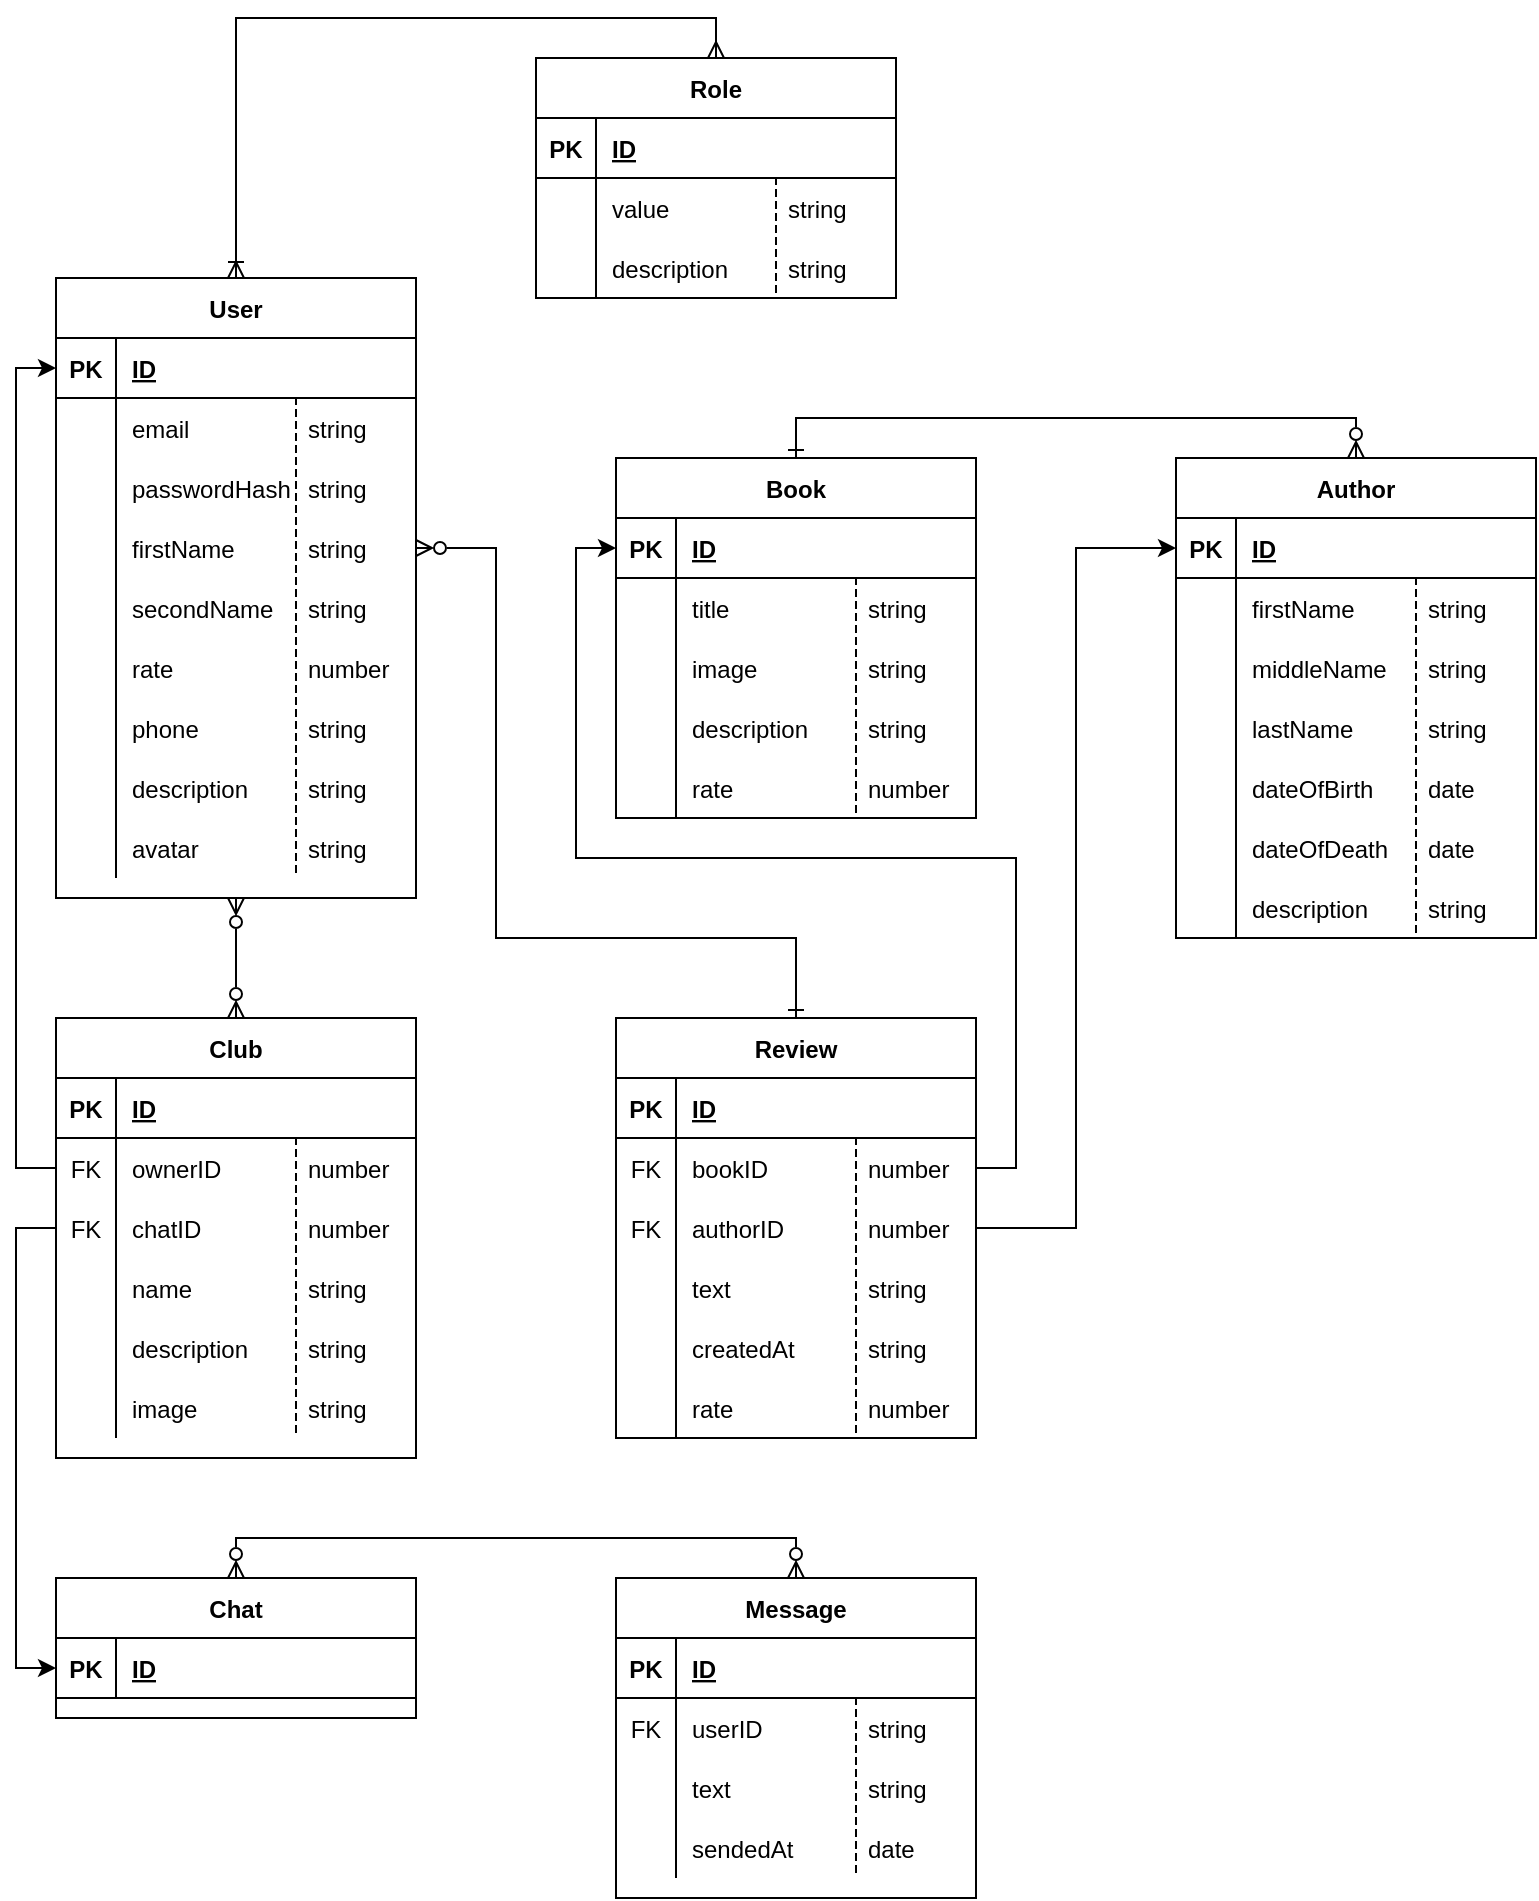 <mxfile version="17.4.6" type="github"><diagram id="F49C0_mka8Hc9OvVSaO1" name="Page-1"><mxGraphModel dx="2173" dy="1236" grid="1" gridSize="10" guides="1" tooltips="1" connect="1" arrows="1" fold="1" page="1" pageScale="1" pageWidth="827" pageHeight="1169" math="0" shadow="0"><root><mxCell id="0"/><mxCell id="1" parent="0"/><mxCell id="A4tqiCQC2kBr-Zwe_0MZ-1" value="User" style="shape=table;startSize=30;container=1;collapsible=1;childLayout=tableLayout;fixedRows=1;rowLines=0;fontStyle=1;align=center;resizeLast=1;" vertex="1" parent="1"><mxGeometry x="40" y="190" width="180" height="310" as="geometry"/></mxCell><mxCell id="A4tqiCQC2kBr-Zwe_0MZ-2" value="" style="shape=tableRow;horizontal=0;startSize=0;swimlaneHead=0;swimlaneBody=0;fillColor=none;collapsible=0;dropTarget=0;points=[[0,0.5],[1,0.5]];portConstraint=eastwest;top=0;left=0;right=0;bottom=1;" vertex="1" parent="A4tqiCQC2kBr-Zwe_0MZ-1"><mxGeometry y="30" width="180" height="30" as="geometry"/></mxCell><mxCell id="A4tqiCQC2kBr-Zwe_0MZ-3" value="PK" style="shape=partialRectangle;connectable=0;fillColor=none;top=0;left=0;bottom=0;right=0;fontStyle=1;overflow=hidden;" vertex="1" parent="A4tqiCQC2kBr-Zwe_0MZ-2"><mxGeometry width="30" height="30" as="geometry"><mxRectangle width="30" height="30" as="alternateBounds"/></mxGeometry></mxCell><mxCell id="A4tqiCQC2kBr-Zwe_0MZ-4" value="ID" style="shape=partialRectangle;connectable=0;fillColor=none;top=0;left=0;bottom=0;right=0;align=left;spacingLeft=6;fontStyle=5;overflow=hidden;" vertex="1" parent="A4tqiCQC2kBr-Zwe_0MZ-2"><mxGeometry x="30" width="150" height="30" as="geometry"><mxRectangle width="150" height="30" as="alternateBounds"/></mxGeometry></mxCell><mxCell id="A4tqiCQC2kBr-Zwe_0MZ-5" value="" style="shape=tableRow;horizontal=0;startSize=0;swimlaneHead=0;swimlaneBody=0;fillColor=none;collapsible=0;dropTarget=0;points=[[0,0.5],[1,0.5]];portConstraint=eastwest;top=0;left=0;right=0;bottom=0;" vertex="1" parent="A4tqiCQC2kBr-Zwe_0MZ-1"><mxGeometry y="60" width="180" height="30" as="geometry"/></mxCell><mxCell id="A4tqiCQC2kBr-Zwe_0MZ-6" value="" style="shape=partialRectangle;connectable=0;fillColor=none;top=0;left=0;bottom=0;right=0;editable=1;overflow=hidden;" vertex="1" parent="A4tqiCQC2kBr-Zwe_0MZ-5"><mxGeometry width="30" height="30" as="geometry"><mxRectangle width="30" height="30" as="alternateBounds"/></mxGeometry></mxCell><mxCell id="A4tqiCQC2kBr-Zwe_0MZ-7" value="email" style="shape=partialRectangle;connectable=0;fillColor=none;top=0;left=0;bottom=0;right=0;align=left;spacingLeft=6;overflow=hidden;" vertex="1" parent="A4tqiCQC2kBr-Zwe_0MZ-5"><mxGeometry x="30" width="150" height="30" as="geometry"><mxRectangle width="150" height="30" as="alternateBounds"/></mxGeometry></mxCell><mxCell id="A4tqiCQC2kBr-Zwe_0MZ-8" value="" style="shape=tableRow;horizontal=0;startSize=0;swimlaneHead=0;swimlaneBody=0;fillColor=none;collapsible=0;dropTarget=0;points=[[0,0.5],[1,0.5]];portConstraint=eastwest;top=0;left=0;right=0;bottom=0;" vertex="1" parent="A4tqiCQC2kBr-Zwe_0MZ-1"><mxGeometry y="90" width="180" height="30" as="geometry"/></mxCell><mxCell id="A4tqiCQC2kBr-Zwe_0MZ-9" value="" style="shape=partialRectangle;connectable=0;fillColor=none;top=0;left=0;bottom=0;right=0;editable=1;overflow=hidden;" vertex="1" parent="A4tqiCQC2kBr-Zwe_0MZ-8"><mxGeometry width="30" height="30" as="geometry"><mxRectangle width="30" height="30" as="alternateBounds"/></mxGeometry></mxCell><mxCell id="A4tqiCQC2kBr-Zwe_0MZ-10" value="passwordHash" style="shape=partialRectangle;connectable=0;fillColor=none;top=0;left=0;bottom=0;right=0;align=left;spacingLeft=6;overflow=hidden;" vertex="1" parent="A4tqiCQC2kBr-Zwe_0MZ-8"><mxGeometry x="30" width="150" height="30" as="geometry"><mxRectangle width="150" height="30" as="alternateBounds"/></mxGeometry></mxCell><mxCell id="A4tqiCQC2kBr-Zwe_0MZ-11" value="" style="shape=tableRow;horizontal=0;startSize=0;swimlaneHead=0;swimlaneBody=0;fillColor=none;collapsible=0;dropTarget=0;points=[[0,0.5],[1,0.5]];portConstraint=eastwest;top=0;left=0;right=0;bottom=0;" vertex="1" parent="A4tqiCQC2kBr-Zwe_0MZ-1"><mxGeometry y="120" width="180" height="30" as="geometry"/></mxCell><mxCell id="A4tqiCQC2kBr-Zwe_0MZ-12" value="" style="shape=partialRectangle;connectable=0;fillColor=none;top=0;left=0;bottom=0;right=0;editable=1;overflow=hidden;" vertex="1" parent="A4tqiCQC2kBr-Zwe_0MZ-11"><mxGeometry width="30" height="30" as="geometry"><mxRectangle width="30" height="30" as="alternateBounds"/></mxGeometry></mxCell><mxCell id="A4tqiCQC2kBr-Zwe_0MZ-13" value="firstName" style="shape=partialRectangle;connectable=0;fillColor=none;top=0;left=0;bottom=0;right=0;align=left;spacingLeft=6;overflow=hidden;" vertex="1" parent="A4tqiCQC2kBr-Zwe_0MZ-11"><mxGeometry x="30" width="150" height="30" as="geometry"><mxRectangle width="150" height="30" as="alternateBounds"/></mxGeometry></mxCell><mxCell id="A4tqiCQC2kBr-Zwe_0MZ-14" value="" style="shape=tableRow;horizontal=0;startSize=0;swimlaneHead=0;swimlaneBody=0;fillColor=none;collapsible=0;dropTarget=0;points=[[0,0.5],[1,0.5]];portConstraint=eastwest;top=0;left=0;right=0;bottom=0;" vertex="1" parent="A4tqiCQC2kBr-Zwe_0MZ-1"><mxGeometry y="150" width="180" height="30" as="geometry"/></mxCell><mxCell id="A4tqiCQC2kBr-Zwe_0MZ-15" value="" style="shape=partialRectangle;connectable=0;fillColor=none;top=0;left=0;bottom=0;right=0;editable=1;overflow=hidden;" vertex="1" parent="A4tqiCQC2kBr-Zwe_0MZ-14"><mxGeometry width="30" height="30" as="geometry"><mxRectangle width="30" height="30" as="alternateBounds"/></mxGeometry></mxCell><mxCell id="A4tqiCQC2kBr-Zwe_0MZ-16" value="secondName" style="shape=partialRectangle;connectable=0;fillColor=none;top=0;left=0;bottom=0;right=0;align=left;spacingLeft=6;overflow=hidden;" vertex="1" parent="A4tqiCQC2kBr-Zwe_0MZ-14"><mxGeometry x="30" width="150" height="30" as="geometry"><mxRectangle width="150" height="30" as="alternateBounds"/></mxGeometry></mxCell><mxCell id="A4tqiCQC2kBr-Zwe_0MZ-17" value="" style="shape=tableRow;horizontal=0;startSize=0;swimlaneHead=0;swimlaneBody=0;fillColor=none;collapsible=0;dropTarget=0;points=[[0,0.5],[1,0.5]];portConstraint=eastwest;top=0;left=0;right=0;bottom=0;" vertex="1" parent="A4tqiCQC2kBr-Zwe_0MZ-1"><mxGeometry y="180" width="180" height="30" as="geometry"/></mxCell><mxCell id="A4tqiCQC2kBr-Zwe_0MZ-18" value="" style="shape=partialRectangle;connectable=0;fillColor=none;top=0;left=0;bottom=0;right=0;editable=1;overflow=hidden;" vertex="1" parent="A4tqiCQC2kBr-Zwe_0MZ-17"><mxGeometry width="30" height="30" as="geometry"><mxRectangle width="30" height="30" as="alternateBounds"/></mxGeometry></mxCell><mxCell id="A4tqiCQC2kBr-Zwe_0MZ-19" value="rate" style="shape=partialRectangle;connectable=0;fillColor=none;top=0;left=0;bottom=0;right=0;align=left;spacingLeft=6;overflow=hidden;" vertex="1" parent="A4tqiCQC2kBr-Zwe_0MZ-17"><mxGeometry x="30" width="150" height="30" as="geometry"><mxRectangle width="150" height="30" as="alternateBounds"/></mxGeometry></mxCell><mxCell id="A4tqiCQC2kBr-Zwe_0MZ-20" value="" style="shape=tableRow;horizontal=0;startSize=0;swimlaneHead=0;swimlaneBody=0;fillColor=none;collapsible=0;dropTarget=0;points=[[0,0.5],[1,0.5]];portConstraint=eastwest;top=0;left=0;right=0;bottom=0;" vertex="1" parent="A4tqiCQC2kBr-Zwe_0MZ-1"><mxGeometry y="210" width="180" height="30" as="geometry"/></mxCell><mxCell id="A4tqiCQC2kBr-Zwe_0MZ-21" value="" style="shape=partialRectangle;connectable=0;fillColor=none;top=0;left=0;bottom=0;right=0;editable=1;overflow=hidden;" vertex="1" parent="A4tqiCQC2kBr-Zwe_0MZ-20"><mxGeometry width="30" height="30" as="geometry"><mxRectangle width="30" height="30" as="alternateBounds"/></mxGeometry></mxCell><mxCell id="A4tqiCQC2kBr-Zwe_0MZ-22" value="phone" style="shape=partialRectangle;connectable=0;fillColor=none;top=0;left=0;bottom=0;right=0;align=left;spacingLeft=6;overflow=hidden;" vertex="1" parent="A4tqiCQC2kBr-Zwe_0MZ-20"><mxGeometry x="30" width="150" height="30" as="geometry"><mxRectangle width="150" height="30" as="alternateBounds"/></mxGeometry></mxCell><mxCell id="A4tqiCQC2kBr-Zwe_0MZ-23" value="" style="shape=tableRow;horizontal=0;startSize=0;swimlaneHead=0;swimlaneBody=0;fillColor=none;collapsible=0;dropTarget=0;points=[[0,0.5],[1,0.5]];portConstraint=eastwest;top=0;left=0;right=0;bottom=0;" vertex="1" parent="A4tqiCQC2kBr-Zwe_0MZ-1"><mxGeometry y="240" width="180" height="30" as="geometry"/></mxCell><mxCell id="A4tqiCQC2kBr-Zwe_0MZ-24" value="" style="shape=partialRectangle;connectable=0;fillColor=none;top=0;left=0;bottom=0;right=0;editable=1;overflow=hidden;" vertex="1" parent="A4tqiCQC2kBr-Zwe_0MZ-23"><mxGeometry width="30" height="30" as="geometry"><mxRectangle width="30" height="30" as="alternateBounds"/></mxGeometry></mxCell><mxCell id="A4tqiCQC2kBr-Zwe_0MZ-25" value="description" style="shape=partialRectangle;connectable=0;fillColor=none;top=0;left=0;bottom=0;right=0;align=left;spacingLeft=6;overflow=hidden;" vertex="1" parent="A4tqiCQC2kBr-Zwe_0MZ-23"><mxGeometry x="30" width="150" height="30" as="geometry"><mxRectangle width="150" height="30" as="alternateBounds"/></mxGeometry></mxCell><mxCell id="A4tqiCQC2kBr-Zwe_0MZ-26" value="" style="shape=tableRow;horizontal=0;startSize=0;swimlaneHead=0;swimlaneBody=0;fillColor=none;collapsible=0;dropTarget=0;points=[[0,0.5],[1,0.5]];portConstraint=eastwest;top=0;left=0;right=0;bottom=0;" vertex="1" parent="A4tqiCQC2kBr-Zwe_0MZ-1"><mxGeometry y="270" width="180" height="30" as="geometry"/></mxCell><mxCell id="A4tqiCQC2kBr-Zwe_0MZ-27" value="" style="shape=partialRectangle;connectable=0;fillColor=none;top=0;left=0;bottom=0;right=0;editable=1;overflow=hidden;" vertex="1" parent="A4tqiCQC2kBr-Zwe_0MZ-26"><mxGeometry width="30" height="30" as="geometry"><mxRectangle width="30" height="30" as="alternateBounds"/></mxGeometry></mxCell><mxCell id="A4tqiCQC2kBr-Zwe_0MZ-28" value="avatar" style="shape=partialRectangle;connectable=0;fillColor=none;top=0;left=0;bottom=0;right=0;align=left;spacingLeft=6;overflow=hidden;" vertex="1" parent="A4tqiCQC2kBr-Zwe_0MZ-26"><mxGeometry x="30" width="150" height="30" as="geometry"><mxRectangle width="150" height="30" as="alternateBounds"/></mxGeometry></mxCell><mxCell id="A4tqiCQC2kBr-Zwe_0MZ-32" value="string" style="shape=partialRectangle;fillColor=none;align=left;verticalAlign=middle;strokeColor=none;spacingLeft=34;rotatable=0;points=[[0,0.5],[1,0.5]];portConstraint=eastwest;dropTarget=0;" vertex="1" parent="1"><mxGeometry x="130" y="250" width="90" height="30" as="geometry"/></mxCell><mxCell id="A4tqiCQC2kBr-Zwe_0MZ-33" value="" style="shape=partialRectangle;top=0;left=0;bottom=0;fillColor=none;stokeWidth=1;dashed=1;align=left;verticalAlign=middle;spacingLeft=4;spacingRight=4;overflow=hidden;rotatable=0;points=[];portConstraint=eastwest;part=1;" vertex="1" connectable="0" parent="A4tqiCQC2kBr-Zwe_0MZ-32"><mxGeometry width="30" height="30" as="geometry"/></mxCell><mxCell id="A4tqiCQC2kBr-Zwe_0MZ-34" value="string" style="shape=partialRectangle;fillColor=none;align=left;verticalAlign=middle;strokeColor=none;spacingLeft=34;rotatable=0;points=[[0,0.5],[1,0.5]];portConstraint=eastwest;dropTarget=0;" vertex="1" parent="1"><mxGeometry x="130" y="280" width="90" height="30" as="geometry"/></mxCell><mxCell id="A4tqiCQC2kBr-Zwe_0MZ-35" value="" style="shape=partialRectangle;top=0;left=0;bottom=0;fillColor=none;stokeWidth=1;dashed=1;align=left;verticalAlign=middle;spacingLeft=4;spacingRight=4;overflow=hidden;rotatable=0;points=[];portConstraint=eastwest;part=1;" vertex="1" connectable="0" parent="A4tqiCQC2kBr-Zwe_0MZ-34"><mxGeometry width="30" height="30" as="geometry"/></mxCell><mxCell id="A4tqiCQC2kBr-Zwe_0MZ-270" style="edgeStyle=orthogonalEdgeStyle;rounded=0;orthogonalLoop=1;jettySize=auto;html=1;exitX=1;exitY=0.5;exitDx=0;exitDy=0;entryX=0.5;entryY=0;entryDx=0;entryDy=0;startArrow=ERzeroToMany;startFill=0;endArrow=ERone;endFill=0;" edge="1" parent="1" source="A4tqiCQC2kBr-Zwe_0MZ-36" target="A4tqiCQC2kBr-Zwe_0MZ-167"><mxGeometry relative="1" as="geometry"><Array as="points"><mxPoint x="260" y="325"/><mxPoint x="260" y="520"/><mxPoint x="410" y="520"/></Array></mxGeometry></mxCell><mxCell id="A4tqiCQC2kBr-Zwe_0MZ-36" value="string" style="shape=partialRectangle;fillColor=none;align=left;verticalAlign=middle;strokeColor=none;spacingLeft=34;rotatable=0;points=[[0,0.5],[1,0.5]];portConstraint=eastwest;dropTarget=0;" vertex="1" parent="1"><mxGeometry x="130" y="310" width="90" height="30" as="geometry"/></mxCell><mxCell id="A4tqiCQC2kBr-Zwe_0MZ-37" value="" style="shape=partialRectangle;top=0;left=0;bottom=0;fillColor=none;stokeWidth=1;dashed=1;align=left;verticalAlign=middle;spacingLeft=4;spacingRight=4;overflow=hidden;rotatable=0;points=[];portConstraint=eastwest;part=1;" vertex="1" connectable="0" parent="A4tqiCQC2kBr-Zwe_0MZ-36"><mxGeometry width="30" height="30" as="geometry"/></mxCell><mxCell id="A4tqiCQC2kBr-Zwe_0MZ-40" value="string" style="shape=partialRectangle;fillColor=none;align=left;verticalAlign=middle;strokeColor=none;spacingLeft=34;rotatable=0;points=[[0,0.5],[1,0.5]];portConstraint=eastwest;dropTarget=0;" vertex="1" parent="1"><mxGeometry x="130" y="340" width="90" height="30" as="geometry"/></mxCell><mxCell id="A4tqiCQC2kBr-Zwe_0MZ-41" value="" style="shape=partialRectangle;top=0;left=0;bottom=0;fillColor=none;stokeWidth=1;dashed=1;align=left;verticalAlign=middle;spacingLeft=4;spacingRight=4;overflow=hidden;rotatable=0;points=[];portConstraint=eastwest;part=1;" vertex="1" connectable="0" parent="A4tqiCQC2kBr-Zwe_0MZ-40"><mxGeometry width="30" height="30" as="geometry"/></mxCell><mxCell id="A4tqiCQC2kBr-Zwe_0MZ-46" value="number" style="shape=partialRectangle;fillColor=none;align=left;verticalAlign=middle;strokeColor=none;spacingLeft=34;rotatable=0;points=[[0,0.5],[1,0.5]];portConstraint=eastwest;dropTarget=0;" vertex="1" parent="1"><mxGeometry x="130" y="370" width="90" height="30" as="geometry"/></mxCell><mxCell id="A4tqiCQC2kBr-Zwe_0MZ-47" value="" style="shape=partialRectangle;top=0;left=0;bottom=0;fillColor=none;stokeWidth=1;dashed=1;align=left;verticalAlign=middle;spacingLeft=4;spacingRight=4;overflow=hidden;rotatable=0;points=[];portConstraint=eastwest;part=1;" vertex="1" connectable="0" parent="A4tqiCQC2kBr-Zwe_0MZ-46"><mxGeometry width="30" height="30" as="geometry"/></mxCell><mxCell id="A4tqiCQC2kBr-Zwe_0MZ-48" value="string" style="shape=partialRectangle;fillColor=none;align=left;verticalAlign=middle;strokeColor=none;spacingLeft=34;rotatable=0;points=[[0,0.5],[1,0.5]];portConstraint=eastwest;dropTarget=0;" vertex="1" parent="1"><mxGeometry x="130" y="400" width="90" height="30" as="geometry"/></mxCell><mxCell id="A4tqiCQC2kBr-Zwe_0MZ-49" value="" style="shape=partialRectangle;top=0;left=0;bottom=0;fillColor=none;stokeWidth=1;dashed=1;align=left;verticalAlign=middle;spacingLeft=4;spacingRight=4;overflow=hidden;rotatable=0;points=[];portConstraint=eastwest;part=1;" vertex="1" connectable="0" parent="A4tqiCQC2kBr-Zwe_0MZ-48"><mxGeometry width="30" height="30" as="geometry"/></mxCell><mxCell id="A4tqiCQC2kBr-Zwe_0MZ-50" value="string" style="shape=partialRectangle;fillColor=none;align=left;verticalAlign=middle;strokeColor=none;spacingLeft=34;rotatable=0;points=[[0,0.5],[1,0.5]];portConstraint=eastwest;dropTarget=0;" vertex="1" parent="1"><mxGeometry x="130" y="430" width="90" height="30" as="geometry"/></mxCell><mxCell id="A4tqiCQC2kBr-Zwe_0MZ-51" value="" style="shape=partialRectangle;top=0;left=0;bottom=0;fillColor=none;stokeWidth=1;dashed=1;align=left;verticalAlign=middle;spacingLeft=4;spacingRight=4;overflow=hidden;rotatable=0;points=[];portConstraint=eastwest;part=1;" vertex="1" connectable="0" parent="A4tqiCQC2kBr-Zwe_0MZ-50"><mxGeometry width="30" height="30" as="geometry"/></mxCell><mxCell id="A4tqiCQC2kBr-Zwe_0MZ-56" value="string" style="shape=partialRectangle;fillColor=none;align=left;verticalAlign=middle;strokeColor=none;spacingLeft=34;rotatable=0;points=[[0,0.5],[1,0.5]];portConstraint=eastwest;dropTarget=0;" vertex="1" parent="1"><mxGeometry x="130" y="460" width="90" height="30" as="geometry"/></mxCell><mxCell id="A4tqiCQC2kBr-Zwe_0MZ-57" value="" style="shape=partialRectangle;top=0;left=0;bottom=0;fillColor=none;stokeWidth=1;dashed=1;align=left;verticalAlign=middle;spacingLeft=4;spacingRight=4;overflow=hidden;rotatable=0;points=[];portConstraint=eastwest;part=1;" vertex="1" connectable="0" parent="A4tqiCQC2kBr-Zwe_0MZ-56"><mxGeometry width="30" height="30" as="geometry"/></mxCell><mxCell id="A4tqiCQC2kBr-Zwe_0MZ-90" style="edgeStyle=orthogonalEdgeStyle;rounded=0;orthogonalLoop=1;jettySize=auto;html=1;entryX=0.5;entryY=0;entryDx=0;entryDy=0;exitX=0.5;exitY=0;exitDx=0;exitDy=0;startArrow=ERmany;startFill=0;endArrow=ERoneToMany;endFill=0;" edge="1" parent="1" source="A4tqiCQC2kBr-Zwe_0MZ-60" target="A4tqiCQC2kBr-Zwe_0MZ-1"><mxGeometry relative="1" as="geometry"/></mxCell><mxCell id="A4tqiCQC2kBr-Zwe_0MZ-60" value="Role" style="shape=table;startSize=30;container=1;collapsible=1;childLayout=tableLayout;fixedRows=1;rowLines=0;fontStyle=1;align=center;resizeLast=1;" vertex="1" parent="1"><mxGeometry x="280" y="80" width="180" height="120" as="geometry"/></mxCell><mxCell id="A4tqiCQC2kBr-Zwe_0MZ-61" value="" style="shape=tableRow;horizontal=0;startSize=0;swimlaneHead=0;swimlaneBody=0;fillColor=none;collapsible=0;dropTarget=0;points=[[0,0.5],[1,0.5]];portConstraint=eastwest;top=0;left=0;right=0;bottom=1;" vertex="1" parent="A4tqiCQC2kBr-Zwe_0MZ-60"><mxGeometry y="30" width="180" height="30" as="geometry"/></mxCell><mxCell id="A4tqiCQC2kBr-Zwe_0MZ-62" value="PK" style="shape=partialRectangle;connectable=0;fillColor=none;top=0;left=0;bottom=0;right=0;fontStyle=1;overflow=hidden;" vertex="1" parent="A4tqiCQC2kBr-Zwe_0MZ-61"><mxGeometry width="30" height="30" as="geometry"><mxRectangle width="30" height="30" as="alternateBounds"/></mxGeometry></mxCell><mxCell id="A4tqiCQC2kBr-Zwe_0MZ-63" value="ID" style="shape=partialRectangle;connectable=0;fillColor=none;top=0;left=0;bottom=0;right=0;align=left;spacingLeft=6;fontStyle=5;overflow=hidden;" vertex="1" parent="A4tqiCQC2kBr-Zwe_0MZ-61"><mxGeometry x="30" width="150" height="30" as="geometry"><mxRectangle width="150" height="30" as="alternateBounds"/></mxGeometry></mxCell><mxCell id="A4tqiCQC2kBr-Zwe_0MZ-64" value="" style="shape=tableRow;horizontal=0;startSize=0;swimlaneHead=0;swimlaneBody=0;fillColor=none;collapsible=0;dropTarget=0;points=[[0,0.5],[1,0.5]];portConstraint=eastwest;top=0;left=0;right=0;bottom=0;" vertex="1" parent="A4tqiCQC2kBr-Zwe_0MZ-60"><mxGeometry y="60" width="180" height="30" as="geometry"/></mxCell><mxCell id="A4tqiCQC2kBr-Zwe_0MZ-65" value="" style="shape=partialRectangle;connectable=0;fillColor=none;top=0;left=0;bottom=0;right=0;editable=1;overflow=hidden;" vertex="1" parent="A4tqiCQC2kBr-Zwe_0MZ-64"><mxGeometry width="30" height="30" as="geometry"><mxRectangle width="30" height="30" as="alternateBounds"/></mxGeometry></mxCell><mxCell id="A4tqiCQC2kBr-Zwe_0MZ-66" value="value" style="shape=partialRectangle;connectable=0;fillColor=none;top=0;left=0;bottom=0;right=0;align=left;spacingLeft=6;overflow=hidden;" vertex="1" parent="A4tqiCQC2kBr-Zwe_0MZ-64"><mxGeometry x="30" width="150" height="30" as="geometry"><mxRectangle width="150" height="30" as="alternateBounds"/></mxGeometry></mxCell><mxCell id="A4tqiCQC2kBr-Zwe_0MZ-67" value="" style="shape=tableRow;horizontal=0;startSize=0;swimlaneHead=0;swimlaneBody=0;fillColor=none;collapsible=0;dropTarget=0;points=[[0,0.5],[1,0.5]];portConstraint=eastwest;top=0;left=0;right=0;bottom=0;" vertex="1" parent="A4tqiCQC2kBr-Zwe_0MZ-60"><mxGeometry y="90" width="180" height="30" as="geometry"/></mxCell><mxCell id="A4tqiCQC2kBr-Zwe_0MZ-68" value="" style="shape=partialRectangle;connectable=0;fillColor=none;top=0;left=0;bottom=0;right=0;editable=1;overflow=hidden;" vertex="1" parent="A4tqiCQC2kBr-Zwe_0MZ-67"><mxGeometry width="30" height="30" as="geometry"><mxRectangle width="30" height="30" as="alternateBounds"/></mxGeometry></mxCell><mxCell id="A4tqiCQC2kBr-Zwe_0MZ-69" value="description" style="shape=partialRectangle;connectable=0;fillColor=none;top=0;left=0;bottom=0;right=0;align=left;spacingLeft=6;overflow=hidden;" vertex="1" parent="A4tqiCQC2kBr-Zwe_0MZ-67"><mxGeometry x="30" width="150" height="30" as="geometry"><mxRectangle width="150" height="30" as="alternateBounds"/></mxGeometry></mxCell><mxCell id="A4tqiCQC2kBr-Zwe_0MZ-73" value="string" style="shape=partialRectangle;fillColor=none;align=left;verticalAlign=middle;strokeColor=none;spacingLeft=34;rotatable=0;points=[[0,0.5],[1,0.5]];portConstraint=eastwest;dropTarget=0;" vertex="1" parent="1"><mxGeometry x="370" y="140" width="90" height="30" as="geometry"/></mxCell><mxCell id="A4tqiCQC2kBr-Zwe_0MZ-74" value="" style="shape=partialRectangle;top=0;left=0;bottom=0;fillColor=none;stokeWidth=1;dashed=1;align=left;verticalAlign=middle;spacingLeft=4;spacingRight=4;overflow=hidden;rotatable=0;points=[];portConstraint=eastwest;part=1;" vertex="1" connectable="0" parent="A4tqiCQC2kBr-Zwe_0MZ-73"><mxGeometry width="30" height="30" as="geometry"/></mxCell><mxCell id="A4tqiCQC2kBr-Zwe_0MZ-75" value="string" style="shape=partialRectangle;fillColor=none;align=left;verticalAlign=middle;strokeColor=none;spacingLeft=34;rotatable=0;points=[[0,0.5],[1,0.5]];portConstraint=eastwest;dropTarget=0;" vertex="1" parent="1"><mxGeometry x="370" y="170" width="90" height="30" as="geometry"/></mxCell><mxCell id="A4tqiCQC2kBr-Zwe_0MZ-76" value="" style="shape=partialRectangle;top=0;left=0;bottom=0;fillColor=none;stokeWidth=1;dashed=1;align=left;verticalAlign=middle;spacingLeft=4;spacingRight=4;overflow=hidden;rotatable=0;points=[];portConstraint=eastwest;part=1;" vertex="1" connectable="0" parent="A4tqiCQC2kBr-Zwe_0MZ-75"><mxGeometry width="30" height="30" as="geometry"/></mxCell><mxCell id="A4tqiCQC2kBr-Zwe_0MZ-91" value="Book" style="shape=table;startSize=30;container=1;collapsible=1;childLayout=tableLayout;fixedRows=1;rowLines=0;fontStyle=1;align=center;resizeLast=1;" vertex="1" parent="1"><mxGeometry x="320" y="280" width="180" height="180" as="geometry"/></mxCell><mxCell id="A4tqiCQC2kBr-Zwe_0MZ-92" value="" style="shape=tableRow;horizontal=0;startSize=0;swimlaneHead=0;swimlaneBody=0;fillColor=none;collapsible=0;dropTarget=0;points=[[0,0.5],[1,0.5]];portConstraint=eastwest;top=0;left=0;right=0;bottom=1;" vertex="1" parent="A4tqiCQC2kBr-Zwe_0MZ-91"><mxGeometry y="30" width="180" height="30" as="geometry"/></mxCell><mxCell id="A4tqiCQC2kBr-Zwe_0MZ-93" value="PK" style="shape=partialRectangle;connectable=0;fillColor=none;top=0;left=0;bottom=0;right=0;fontStyle=1;overflow=hidden;" vertex="1" parent="A4tqiCQC2kBr-Zwe_0MZ-92"><mxGeometry width="30" height="30" as="geometry"><mxRectangle width="30" height="30" as="alternateBounds"/></mxGeometry></mxCell><mxCell id="A4tqiCQC2kBr-Zwe_0MZ-94" value="ID" style="shape=partialRectangle;connectable=0;fillColor=none;top=0;left=0;bottom=0;right=0;align=left;spacingLeft=6;fontStyle=5;overflow=hidden;" vertex="1" parent="A4tqiCQC2kBr-Zwe_0MZ-92"><mxGeometry x="30" width="150" height="30" as="geometry"><mxRectangle width="150" height="30" as="alternateBounds"/></mxGeometry></mxCell><mxCell id="A4tqiCQC2kBr-Zwe_0MZ-95" value="" style="shape=tableRow;horizontal=0;startSize=0;swimlaneHead=0;swimlaneBody=0;fillColor=none;collapsible=0;dropTarget=0;points=[[0,0.5],[1,0.5]];portConstraint=eastwest;top=0;left=0;right=0;bottom=0;" vertex="1" parent="A4tqiCQC2kBr-Zwe_0MZ-91"><mxGeometry y="60" width="180" height="30" as="geometry"/></mxCell><mxCell id="A4tqiCQC2kBr-Zwe_0MZ-96" value="" style="shape=partialRectangle;connectable=0;fillColor=none;top=0;left=0;bottom=0;right=0;editable=1;overflow=hidden;" vertex="1" parent="A4tqiCQC2kBr-Zwe_0MZ-95"><mxGeometry width="30" height="30" as="geometry"><mxRectangle width="30" height="30" as="alternateBounds"/></mxGeometry></mxCell><mxCell id="A4tqiCQC2kBr-Zwe_0MZ-97" value="title" style="shape=partialRectangle;connectable=0;fillColor=none;top=0;left=0;bottom=0;right=0;align=left;spacingLeft=6;overflow=hidden;" vertex="1" parent="A4tqiCQC2kBr-Zwe_0MZ-95"><mxGeometry x="30" width="150" height="30" as="geometry"><mxRectangle width="150" height="30" as="alternateBounds"/></mxGeometry></mxCell><mxCell id="A4tqiCQC2kBr-Zwe_0MZ-98" value="" style="shape=tableRow;horizontal=0;startSize=0;swimlaneHead=0;swimlaneBody=0;fillColor=none;collapsible=0;dropTarget=0;points=[[0,0.5],[1,0.5]];portConstraint=eastwest;top=0;left=0;right=0;bottom=0;" vertex="1" parent="A4tqiCQC2kBr-Zwe_0MZ-91"><mxGeometry y="90" width="180" height="30" as="geometry"/></mxCell><mxCell id="A4tqiCQC2kBr-Zwe_0MZ-99" value="" style="shape=partialRectangle;connectable=0;fillColor=none;top=0;left=0;bottom=0;right=0;editable=1;overflow=hidden;" vertex="1" parent="A4tqiCQC2kBr-Zwe_0MZ-98"><mxGeometry width="30" height="30" as="geometry"><mxRectangle width="30" height="30" as="alternateBounds"/></mxGeometry></mxCell><mxCell id="A4tqiCQC2kBr-Zwe_0MZ-100" value="image" style="shape=partialRectangle;connectable=0;fillColor=none;top=0;left=0;bottom=0;right=0;align=left;spacingLeft=6;overflow=hidden;" vertex="1" parent="A4tqiCQC2kBr-Zwe_0MZ-98"><mxGeometry x="30" width="150" height="30" as="geometry"><mxRectangle width="150" height="30" as="alternateBounds"/></mxGeometry></mxCell><mxCell id="A4tqiCQC2kBr-Zwe_0MZ-101" value="" style="shape=tableRow;horizontal=0;startSize=0;swimlaneHead=0;swimlaneBody=0;fillColor=none;collapsible=0;dropTarget=0;points=[[0,0.5],[1,0.5]];portConstraint=eastwest;top=0;left=0;right=0;bottom=0;" vertex="1" parent="A4tqiCQC2kBr-Zwe_0MZ-91"><mxGeometry y="120" width="180" height="30" as="geometry"/></mxCell><mxCell id="A4tqiCQC2kBr-Zwe_0MZ-102" value="" style="shape=partialRectangle;connectable=0;fillColor=none;top=0;left=0;bottom=0;right=0;editable=1;overflow=hidden;" vertex="1" parent="A4tqiCQC2kBr-Zwe_0MZ-101"><mxGeometry width="30" height="30" as="geometry"><mxRectangle width="30" height="30" as="alternateBounds"/></mxGeometry></mxCell><mxCell id="A4tqiCQC2kBr-Zwe_0MZ-103" value="description" style="shape=partialRectangle;connectable=0;fillColor=none;top=0;left=0;bottom=0;right=0;align=left;spacingLeft=6;overflow=hidden;" vertex="1" parent="A4tqiCQC2kBr-Zwe_0MZ-101"><mxGeometry x="30" width="150" height="30" as="geometry"><mxRectangle width="150" height="30" as="alternateBounds"/></mxGeometry></mxCell><mxCell id="A4tqiCQC2kBr-Zwe_0MZ-117" value="" style="shape=tableRow;horizontal=0;startSize=0;swimlaneHead=0;swimlaneBody=0;fillColor=none;collapsible=0;dropTarget=0;points=[[0,0.5],[1,0.5]];portConstraint=eastwest;top=0;left=0;right=0;bottom=0;" vertex="1" parent="A4tqiCQC2kBr-Zwe_0MZ-91"><mxGeometry y="150" width="180" height="30" as="geometry"/></mxCell><mxCell id="A4tqiCQC2kBr-Zwe_0MZ-118" value="" style="shape=partialRectangle;connectable=0;fillColor=none;top=0;left=0;bottom=0;right=0;editable=1;overflow=hidden;" vertex="1" parent="A4tqiCQC2kBr-Zwe_0MZ-117"><mxGeometry width="30" height="30" as="geometry"><mxRectangle width="30" height="30" as="alternateBounds"/></mxGeometry></mxCell><mxCell id="A4tqiCQC2kBr-Zwe_0MZ-119" value="rate" style="shape=partialRectangle;connectable=0;fillColor=none;top=0;left=0;bottom=0;right=0;align=left;spacingLeft=6;overflow=hidden;" vertex="1" parent="A4tqiCQC2kBr-Zwe_0MZ-117"><mxGeometry x="30" width="150" height="30" as="geometry"><mxRectangle width="150" height="30" as="alternateBounds"/></mxGeometry></mxCell><mxCell id="A4tqiCQC2kBr-Zwe_0MZ-166" style="edgeStyle=orthogonalEdgeStyle;rounded=0;orthogonalLoop=1;jettySize=auto;html=1;entryX=0.5;entryY=0;entryDx=0;entryDy=0;startArrow=ERzeroToMany;startFill=0;endArrow=ERone;endFill=0;exitX=0.5;exitY=0;exitDx=0;exitDy=0;" edge="1" parent="1" source="A4tqiCQC2kBr-Zwe_0MZ-120" target="A4tqiCQC2kBr-Zwe_0MZ-91"><mxGeometry relative="1" as="geometry"/></mxCell><mxCell id="A4tqiCQC2kBr-Zwe_0MZ-120" value="Author" style="shape=table;startSize=30;container=1;collapsible=1;childLayout=tableLayout;fixedRows=1;rowLines=0;fontStyle=1;align=center;resizeLast=1;" vertex="1" parent="1"><mxGeometry x="600" y="280" width="180" height="240" as="geometry"/></mxCell><mxCell id="A4tqiCQC2kBr-Zwe_0MZ-121" value="" style="shape=tableRow;horizontal=0;startSize=0;swimlaneHead=0;swimlaneBody=0;fillColor=none;collapsible=0;dropTarget=0;points=[[0,0.5],[1,0.5]];portConstraint=eastwest;top=0;left=0;right=0;bottom=1;" vertex="1" parent="A4tqiCQC2kBr-Zwe_0MZ-120"><mxGeometry y="30" width="180" height="30" as="geometry"/></mxCell><mxCell id="A4tqiCQC2kBr-Zwe_0MZ-122" value="PK" style="shape=partialRectangle;connectable=0;fillColor=none;top=0;left=0;bottom=0;right=0;fontStyle=1;overflow=hidden;" vertex="1" parent="A4tqiCQC2kBr-Zwe_0MZ-121"><mxGeometry width="30" height="30" as="geometry"><mxRectangle width="30" height="30" as="alternateBounds"/></mxGeometry></mxCell><mxCell id="A4tqiCQC2kBr-Zwe_0MZ-123" value="ID" style="shape=partialRectangle;connectable=0;fillColor=none;top=0;left=0;bottom=0;right=0;align=left;spacingLeft=6;fontStyle=5;overflow=hidden;" vertex="1" parent="A4tqiCQC2kBr-Zwe_0MZ-121"><mxGeometry x="30" width="150" height="30" as="geometry"><mxRectangle width="150" height="30" as="alternateBounds"/></mxGeometry></mxCell><mxCell id="A4tqiCQC2kBr-Zwe_0MZ-124" value="" style="shape=tableRow;horizontal=0;startSize=0;swimlaneHead=0;swimlaneBody=0;fillColor=none;collapsible=0;dropTarget=0;points=[[0,0.5],[1,0.5]];portConstraint=eastwest;top=0;left=0;right=0;bottom=0;" vertex="1" parent="A4tqiCQC2kBr-Zwe_0MZ-120"><mxGeometry y="60" width="180" height="30" as="geometry"/></mxCell><mxCell id="A4tqiCQC2kBr-Zwe_0MZ-125" value="" style="shape=partialRectangle;connectable=0;fillColor=none;top=0;left=0;bottom=0;right=0;editable=1;overflow=hidden;" vertex="1" parent="A4tqiCQC2kBr-Zwe_0MZ-124"><mxGeometry width="30" height="30" as="geometry"><mxRectangle width="30" height="30" as="alternateBounds"/></mxGeometry></mxCell><mxCell id="A4tqiCQC2kBr-Zwe_0MZ-126" value="firstName" style="shape=partialRectangle;connectable=0;fillColor=none;top=0;left=0;bottom=0;right=0;align=left;spacingLeft=6;overflow=hidden;" vertex="1" parent="A4tqiCQC2kBr-Zwe_0MZ-124"><mxGeometry x="30" width="150" height="30" as="geometry"><mxRectangle width="150" height="30" as="alternateBounds"/></mxGeometry></mxCell><mxCell id="A4tqiCQC2kBr-Zwe_0MZ-127" value="" style="shape=tableRow;horizontal=0;startSize=0;swimlaneHead=0;swimlaneBody=0;fillColor=none;collapsible=0;dropTarget=0;points=[[0,0.5],[1,0.5]];portConstraint=eastwest;top=0;left=0;right=0;bottom=0;" vertex="1" parent="A4tqiCQC2kBr-Zwe_0MZ-120"><mxGeometry y="90" width="180" height="30" as="geometry"/></mxCell><mxCell id="A4tqiCQC2kBr-Zwe_0MZ-128" value="" style="shape=partialRectangle;connectable=0;fillColor=none;top=0;left=0;bottom=0;right=0;editable=1;overflow=hidden;" vertex="1" parent="A4tqiCQC2kBr-Zwe_0MZ-127"><mxGeometry width="30" height="30" as="geometry"><mxRectangle width="30" height="30" as="alternateBounds"/></mxGeometry></mxCell><mxCell id="A4tqiCQC2kBr-Zwe_0MZ-129" value="middleName" style="shape=partialRectangle;connectable=0;fillColor=none;top=0;left=0;bottom=0;right=0;align=left;spacingLeft=6;overflow=hidden;" vertex="1" parent="A4tqiCQC2kBr-Zwe_0MZ-127"><mxGeometry x="30" width="150" height="30" as="geometry"><mxRectangle width="150" height="30" as="alternateBounds"/></mxGeometry></mxCell><mxCell id="A4tqiCQC2kBr-Zwe_0MZ-130" value="" style="shape=tableRow;horizontal=0;startSize=0;swimlaneHead=0;swimlaneBody=0;fillColor=none;collapsible=0;dropTarget=0;points=[[0,0.5],[1,0.5]];portConstraint=eastwest;top=0;left=0;right=0;bottom=0;" vertex="1" parent="A4tqiCQC2kBr-Zwe_0MZ-120"><mxGeometry y="120" width="180" height="30" as="geometry"/></mxCell><mxCell id="A4tqiCQC2kBr-Zwe_0MZ-131" value="" style="shape=partialRectangle;connectable=0;fillColor=none;top=0;left=0;bottom=0;right=0;editable=1;overflow=hidden;" vertex="1" parent="A4tqiCQC2kBr-Zwe_0MZ-130"><mxGeometry width="30" height="30" as="geometry"><mxRectangle width="30" height="30" as="alternateBounds"/></mxGeometry></mxCell><mxCell id="A4tqiCQC2kBr-Zwe_0MZ-132" value="lastName" style="shape=partialRectangle;connectable=0;fillColor=none;top=0;left=0;bottom=0;right=0;align=left;spacingLeft=6;overflow=hidden;" vertex="1" parent="A4tqiCQC2kBr-Zwe_0MZ-130"><mxGeometry x="30" width="150" height="30" as="geometry"><mxRectangle width="150" height="30" as="alternateBounds"/></mxGeometry></mxCell><mxCell id="A4tqiCQC2kBr-Zwe_0MZ-133" value="" style="shape=tableRow;horizontal=0;startSize=0;swimlaneHead=0;swimlaneBody=0;fillColor=none;collapsible=0;dropTarget=0;points=[[0,0.5],[1,0.5]];portConstraint=eastwest;top=0;left=0;right=0;bottom=0;" vertex="1" parent="A4tqiCQC2kBr-Zwe_0MZ-120"><mxGeometry y="150" width="180" height="30" as="geometry"/></mxCell><mxCell id="A4tqiCQC2kBr-Zwe_0MZ-134" value="" style="shape=partialRectangle;connectable=0;fillColor=none;top=0;left=0;bottom=0;right=0;editable=1;overflow=hidden;" vertex="1" parent="A4tqiCQC2kBr-Zwe_0MZ-133"><mxGeometry width="30" height="30" as="geometry"><mxRectangle width="30" height="30" as="alternateBounds"/></mxGeometry></mxCell><mxCell id="A4tqiCQC2kBr-Zwe_0MZ-135" value="dateOfBirth" style="shape=partialRectangle;connectable=0;fillColor=none;top=0;left=0;bottom=0;right=0;align=left;spacingLeft=6;overflow=hidden;" vertex="1" parent="A4tqiCQC2kBr-Zwe_0MZ-133"><mxGeometry x="30" width="150" height="30" as="geometry"><mxRectangle width="150" height="30" as="alternateBounds"/></mxGeometry></mxCell><mxCell id="A4tqiCQC2kBr-Zwe_0MZ-136" value="" style="shape=tableRow;horizontal=0;startSize=0;swimlaneHead=0;swimlaneBody=0;fillColor=none;collapsible=0;dropTarget=0;points=[[0,0.5],[1,0.5]];portConstraint=eastwest;top=0;left=0;right=0;bottom=0;" vertex="1" parent="A4tqiCQC2kBr-Zwe_0MZ-120"><mxGeometry y="180" width="180" height="30" as="geometry"/></mxCell><mxCell id="A4tqiCQC2kBr-Zwe_0MZ-137" value="" style="shape=partialRectangle;connectable=0;fillColor=none;top=0;left=0;bottom=0;right=0;editable=1;overflow=hidden;" vertex="1" parent="A4tqiCQC2kBr-Zwe_0MZ-136"><mxGeometry width="30" height="30" as="geometry"><mxRectangle width="30" height="30" as="alternateBounds"/></mxGeometry></mxCell><mxCell id="A4tqiCQC2kBr-Zwe_0MZ-138" value="dateOfDeath" style="shape=partialRectangle;connectable=0;fillColor=none;top=0;left=0;bottom=0;right=0;align=left;spacingLeft=6;overflow=hidden;" vertex="1" parent="A4tqiCQC2kBr-Zwe_0MZ-136"><mxGeometry x="30" width="150" height="30" as="geometry"><mxRectangle width="150" height="30" as="alternateBounds"/></mxGeometry></mxCell><mxCell id="A4tqiCQC2kBr-Zwe_0MZ-139" value="" style="shape=tableRow;horizontal=0;startSize=0;swimlaneHead=0;swimlaneBody=0;fillColor=none;collapsible=0;dropTarget=0;points=[[0,0.5],[1,0.5]];portConstraint=eastwest;top=0;left=0;right=0;bottom=0;" vertex="1" parent="A4tqiCQC2kBr-Zwe_0MZ-120"><mxGeometry y="210" width="180" height="30" as="geometry"/></mxCell><mxCell id="A4tqiCQC2kBr-Zwe_0MZ-140" value="" style="shape=partialRectangle;connectable=0;fillColor=none;top=0;left=0;bottom=0;right=0;editable=1;overflow=hidden;" vertex="1" parent="A4tqiCQC2kBr-Zwe_0MZ-139"><mxGeometry width="30" height="30" as="geometry"><mxRectangle width="30" height="30" as="alternateBounds"/></mxGeometry></mxCell><mxCell id="A4tqiCQC2kBr-Zwe_0MZ-141" value="description" style="shape=partialRectangle;connectable=0;fillColor=none;top=0;left=0;bottom=0;right=0;align=left;spacingLeft=6;overflow=hidden;" vertex="1" parent="A4tqiCQC2kBr-Zwe_0MZ-139"><mxGeometry x="30" width="150" height="30" as="geometry"><mxRectangle width="150" height="30" as="alternateBounds"/></mxGeometry></mxCell><mxCell id="A4tqiCQC2kBr-Zwe_0MZ-142" value="string" style="shape=partialRectangle;fillColor=none;align=left;verticalAlign=middle;strokeColor=none;spacingLeft=34;rotatable=0;points=[[0,0.5],[1,0.5]];portConstraint=eastwest;dropTarget=0;" vertex="1" parent="1"><mxGeometry x="410" y="340" width="90" height="30" as="geometry"/></mxCell><mxCell id="A4tqiCQC2kBr-Zwe_0MZ-143" value="" style="shape=partialRectangle;top=0;left=0;bottom=0;fillColor=none;stokeWidth=1;dashed=1;align=left;verticalAlign=middle;spacingLeft=4;spacingRight=4;overflow=hidden;rotatable=0;points=[];portConstraint=eastwest;part=1;" vertex="1" connectable="0" parent="A4tqiCQC2kBr-Zwe_0MZ-142"><mxGeometry width="30" height="30" as="geometry"/></mxCell><mxCell id="A4tqiCQC2kBr-Zwe_0MZ-144" value="string" style="shape=partialRectangle;fillColor=none;align=left;verticalAlign=middle;strokeColor=none;spacingLeft=34;rotatable=0;points=[[0,0.5],[1,0.5]];portConstraint=eastwest;dropTarget=0;" vertex="1" parent="1"><mxGeometry x="410" y="370" width="90" height="30" as="geometry"/></mxCell><mxCell id="A4tqiCQC2kBr-Zwe_0MZ-145" value="" style="shape=partialRectangle;top=0;left=0;bottom=0;fillColor=none;stokeWidth=1;dashed=1;align=left;verticalAlign=middle;spacingLeft=4;spacingRight=4;overflow=hidden;rotatable=0;points=[];portConstraint=eastwest;part=1;" vertex="1" connectable="0" parent="A4tqiCQC2kBr-Zwe_0MZ-144"><mxGeometry width="30" height="30" as="geometry"/></mxCell><mxCell id="A4tqiCQC2kBr-Zwe_0MZ-146" value="string" style="shape=partialRectangle;fillColor=none;align=left;verticalAlign=middle;strokeColor=none;spacingLeft=34;rotatable=0;points=[[0,0.5],[1,0.5]];portConstraint=eastwest;dropTarget=0;" vertex="1" parent="1"><mxGeometry x="410" y="400" width="90" height="30" as="geometry"/></mxCell><mxCell id="A4tqiCQC2kBr-Zwe_0MZ-147" value="" style="shape=partialRectangle;top=0;left=0;bottom=0;fillColor=none;stokeWidth=1;dashed=1;align=left;verticalAlign=middle;spacingLeft=4;spacingRight=4;overflow=hidden;rotatable=0;points=[];portConstraint=eastwest;part=1;" vertex="1" connectable="0" parent="A4tqiCQC2kBr-Zwe_0MZ-146"><mxGeometry width="30" height="30" as="geometry"/></mxCell><mxCell id="A4tqiCQC2kBr-Zwe_0MZ-152" value="number" style="shape=partialRectangle;fillColor=none;align=left;verticalAlign=middle;strokeColor=none;spacingLeft=34;rotatable=0;points=[[0,0.5],[1,0.5]];portConstraint=eastwest;dropTarget=0;" vertex="1" parent="1"><mxGeometry x="410" y="430" width="90" height="30" as="geometry"/></mxCell><mxCell id="A4tqiCQC2kBr-Zwe_0MZ-153" value="" style="shape=partialRectangle;top=0;left=0;bottom=0;fillColor=none;stokeWidth=1;dashed=1;align=left;verticalAlign=middle;spacingLeft=4;spacingRight=4;overflow=hidden;rotatable=0;points=[];portConstraint=eastwest;part=1;" vertex="1" connectable="0" parent="A4tqiCQC2kBr-Zwe_0MZ-152"><mxGeometry width="30" height="30" as="geometry"/></mxCell><mxCell id="A4tqiCQC2kBr-Zwe_0MZ-154" value="string" style="shape=partialRectangle;fillColor=none;align=left;verticalAlign=middle;strokeColor=none;spacingLeft=34;rotatable=0;points=[[0,0.5],[1,0.5]];portConstraint=eastwest;dropTarget=0;" vertex="1" parent="1"><mxGeometry x="690" y="340" width="90" height="30" as="geometry"/></mxCell><mxCell id="A4tqiCQC2kBr-Zwe_0MZ-155" value="" style="shape=partialRectangle;top=0;left=0;bottom=0;fillColor=none;stokeWidth=1;dashed=1;align=left;verticalAlign=middle;spacingLeft=4;spacingRight=4;overflow=hidden;rotatable=0;points=[];portConstraint=eastwest;part=1;" vertex="1" connectable="0" parent="A4tqiCQC2kBr-Zwe_0MZ-154"><mxGeometry width="30" height="30" as="geometry"/></mxCell><mxCell id="A4tqiCQC2kBr-Zwe_0MZ-156" value="string" style="shape=partialRectangle;fillColor=none;align=left;verticalAlign=middle;strokeColor=none;spacingLeft=34;rotatable=0;points=[[0,0.5],[1,0.5]];portConstraint=eastwest;dropTarget=0;" vertex="1" parent="1"><mxGeometry x="690" y="370" width="90" height="30" as="geometry"/></mxCell><mxCell id="A4tqiCQC2kBr-Zwe_0MZ-157" value="" style="shape=partialRectangle;top=0;left=0;bottom=0;fillColor=none;stokeWidth=1;dashed=1;align=left;verticalAlign=middle;spacingLeft=4;spacingRight=4;overflow=hidden;rotatable=0;points=[];portConstraint=eastwest;part=1;" vertex="1" connectable="0" parent="A4tqiCQC2kBr-Zwe_0MZ-156"><mxGeometry width="30" height="30" as="geometry"/></mxCell><mxCell id="A4tqiCQC2kBr-Zwe_0MZ-158" value="string" style="shape=partialRectangle;fillColor=none;align=left;verticalAlign=middle;strokeColor=none;spacingLeft=34;rotatable=0;points=[[0,0.5],[1,0.5]];portConstraint=eastwest;dropTarget=0;" vertex="1" parent="1"><mxGeometry x="690" y="400" width="90" height="30" as="geometry"/></mxCell><mxCell id="A4tqiCQC2kBr-Zwe_0MZ-159" value="" style="shape=partialRectangle;top=0;left=0;bottom=0;fillColor=none;stokeWidth=1;dashed=1;align=left;verticalAlign=middle;spacingLeft=4;spacingRight=4;overflow=hidden;rotatable=0;points=[];portConstraint=eastwest;part=1;" vertex="1" connectable="0" parent="A4tqiCQC2kBr-Zwe_0MZ-158"><mxGeometry width="30" height="30" as="geometry"/></mxCell><mxCell id="A4tqiCQC2kBr-Zwe_0MZ-160" value="date" style="shape=partialRectangle;fillColor=none;align=left;verticalAlign=middle;strokeColor=none;spacingLeft=34;rotatable=0;points=[[0,0.5],[1,0.5]];portConstraint=eastwest;dropTarget=0;" vertex="1" parent="1"><mxGeometry x="690" y="430" width="90" height="30" as="geometry"/></mxCell><mxCell id="A4tqiCQC2kBr-Zwe_0MZ-161" value="" style="shape=partialRectangle;top=0;left=0;bottom=0;fillColor=none;stokeWidth=1;dashed=1;align=left;verticalAlign=middle;spacingLeft=4;spacingRight=4;overflow=hidden;rotatable=0;points=[];portConstraint=eastwest;part=1;" vertex="1" connectable="0" parent="A4tqiCQC2kBr-Zwe_0MZ-160"><mxGeometry width="30" height="30" as="geometry"/></mxCell><mxCell id="A4tqiCQC2kBr-Zwe_0MZ-162" value="date" style="shape=partialRectangle;fillColor=none;align=left;verticalAlign=middle;strokeColor=none;spacingLeft=34;rotatable=0;points=[[0,0.5],[1,0.5]];portConstraint=eastwest;dropTarget=0;" vertex="1" parent="1"><mxGeometry x="690" y="460" width="90" height="30" as="geometry"/></mxCell><mxCell id="A4tqiCQC2kBr-Zwe_0MZ-163" value="" style="shape=partialRectangle;top=0;left=0;bottom=0;fillColor=none;stokeWidth=1;dashed=1;align=left;verticalAlign=middle;spacingLeft=4;spacingRight=4;overflow=hidden;rotatable=0;points=[];portConstraint=eastwest;part=1;" vertex="1" connectable="0" parent="A4tqiCQC2kBr-Zwe_0MZ-162"><mxGeometry width="30" height="30" as="geometry"/></mxCell><mxCell id="A4tqiCQC2kBr-Zwe_0MZ-164" value="string" style="shape=partialRectangle;fillColor=none;align=left;verticalAlign=middle;strokeColor=none;spacingLeft=34;rotatable=0;points=[[0,0.5],[1,0.5]];portConstraint=eastwest;dropTarget=0;" vertex="1" parent="1"><mxGeometry x="690" y="490" width="90" height="30" as="geometry"/></mxCell><mxCell id="A4tqiCQC2kBr-Zwe_0MZ-165" value="" style="shape=partialRectangle;top=0;left=0;bottom=0;fillColor=none;stokeWidth=1;dashed=1;align=left;verticalAlign=middle;spacingLeft=4;spacingRight=4;overflow=hidden;rotatable=0;points=[];portConstraint=eastwest;part=1;" vertex="1" connectable="0" parent="A4tqiCQC2kBr-Zwe_0MZ-164"><mxGeometry width="30" height="30" as="geometry"/></mxCell><mxCell id="A4tqiCQC2kBr-Zwe_0MZ-167" value="Review" style="shape=table;startSize=30;container=1;collapsible=1;childLayout=tableLayout;fixedRows=1;rowLines=0;fontStyle=1;align=center;resizeLast=1;" vertex="1" parent="1"><mxGeometry x="320" y="560" width="180" height="210" as="geometry"/></mxCell><mxCell id="A4tqiCQC2kBr-Zwe_0MZ-168" value="" style="shape=tableRow;horizontal=0;startSize=0;swimlaneHead=0;swimlaneBody=0;fillColor=none;collapsible=0;dropTarget=0;points=[[0,0.5],[1,0.5]];portConstraint=eastwest;top=0;left=0;right=0;bottom=1;" vertex="1" parent="A4tqiCQC2kBr-Zwe_0MZ-167"><mxGeometry y="30" width="180" height="30" as="geometry"/></mxCell><mxCell id="A4tqiCQC2kBr-Zwe_0MZ-169" value="PK" style="shape=partialRectangle;connectable=0;fillColor=none;top=0;left=0;bottom=0;right=0;fontStyle=1;overflow=hidden;" vertex="1" parent="A4tqiCQC2kBr-Zwe_0MZ-168"><mxGeometry width="30" height="30" as="geometry"><mxRectangle width="30" height="30" as="alternateBounds"/></mxGeometry></mxCell><mxCell id="A4tqiCQC2kBr-Zwe_0MZ-170" value="ID" style="shape=partialRectangle;connectable=0;fillColor=none;top=0;left=0;bottom=0;right=0;align=left;spacingLeft=6;fontStyle=5;overflow=hidden;" vertex="1" parent="A4tqiCQC2kBr-Zwe_0MZ-168"><mxGeometry x="30" width="150" height="30" as="geometry"><mxRectangle width="150" height="30" as="alternateBounds"/></mxGeometry></mxCell><mxCell id="A4tqiCQC2kBr-Zwe_0MZ-180" value="" style="shape=tableRow;horizontal=0;startSize=0;swimlaneHead=0;swimlaneBody=0;fillColor=none;collapsible=0;dropTarget=0;points=[[0,0.5],[1,0.5]];portConstraint=eastwest;top=0;left=0;right=0;bottom=0;" vertex="1" parent="A4tqiCQC2kBr-Zwe_0MZ-167"><mxGeometry y="60" width="180" height="30" as="geometry"/></mxCell><mxCell id="A4tqiCQC2kBr-Zwe_0MZ-181" value="FK" style="shape=partialRectangle;connectable=0;fillColor=none;top=0;left=0;bottom=0;right=0;fontStyle=0;overflow=hidden;" vertex="1" parent="A4tqiCQC2kBr-Zwe_0MZ-180"><mxGeometry width="30" height="30" as="geometry"><mxRectangle width="30" height="30" as="alternateBounds"/></mxGeometry></mxCell><mxCell id="A4tqiCQC2kBr-Zwe_0MZ-182" value="bookID" style="shape=partialRectangle;connectable=0;fillColor=none;top=0;left=0;bottom=0;right=0;align=left;spacingLeft=6;fontStyle=0;overflow=hidden;" vertex="1" parent="A4tqiCQC2kBr-Zwe_0MZ-180"><mxGeometry x="30" width="150" height="30" as="geometry"><mxRectangle width="150" height="30" as="alternateBounds"/></mxGeometry></mxCell><mxCell id="A4tqiCQC2kBr-Zwe_0MZ-183" value="" style="shape=tableRow;horizontal=0;startSize=0;swimlaneHead=0;swimlaneBody=0;fillColor=none;collapsible=0;dropTarget=0;points=[[0,0.5],[1,0.5]];portConstraint=eastwest;top=0;left=0;right=0;bottom=0;" vertex="1" parent="A4tqiCQC2kBr-Zwe_0MZ-167"><mxGeometry y="90" width="180" height="30" as="geometry"/></mxCell><mxCell id="A4tqiCQC2kBr-Zwe_0MZ-184" value="FK" style="shape=partialRectangle;connectable=0;fillColor=none;top=0;left=0;bottom=0;right=0;fontStyle=0;overflow=hidden;" vertex="1" parent="A4tqiCQC2kBr-Zwe_0MZ-183"><mxGeometry width="30" height="30" as="geometry"><mxRectangle width="30" height="30" as="alternateBounds"/></mxGeometry></mxCell><mxCell id="A4tqiCQC2kBr-Zwe_0MZ-185" value="authorID" style="shape=partialRectangle;connectable=0;fillColor=none;top=0;left=0;bottom=0;right=0;align=left;spacingLeft=6;fontStyle=0;overflow=hidden;" vertex="1" parent="A4tqiCQC2kBr-Zwe_0MZ-183"><mxGeometry x="30" width="150" height="30" as="geometry"><mxRectangle width="150" height="30" as="alternateBounds"/></mxGeometry></mxCell><mxCell id="A4tqiCQC2kBr-Zwe_0MZ-171" value="" style="shape=tableRow;horizontal=0;startSize=0;swimlaneHead=0;swimlaneBody=0;fillColor=none;collapsible=0;dropTarget=0;points=[[0,0.5],[1,0.5]];portConstraint=eastwest;top=0;left=0;right=0;bottom=0;" vertex="1" parent="A4tqiCQC2kBr-Zwe_0MZ-167"><mxGeometry y="120" width="180" height="30" as="geometry"/></mxCell><mxCell id="A4tqiCQC2kBr-Zwe_0MZ-172" value="" style="shape=partialRectangle;connectable=0;fillColor=none;top=0;left=0;bottom=0;right=0;editable=1;overflow=hidden;" vertex="1" parent="A4tqiCQC2kBr-Zwe_0MZ-171"><mxGeometry width="30" height="30" as="geometry"><mxRectangle width="30" height="30" as="alternateBounds"/></mxGeometry></mxCell><mxCell id="A4tqiCQC2kBr-Zwe_0MZ-173" value="text" style="shape=partialRectangle;connectable=0;fillColor=none;top=0;left=0;bottom=0;right=0;align=left;spacingLeft=6;overflow=hidden;" vertex="1" parent="A4tqiCQC2kBr-Zwe_0MZ-171"><mxGeometry x="30" width="150" height="30" as="geometry"><mxRectangle width="150" height="30" as="alternateBounds"/></mxGeometry></mxCell><mxCell id="A4tqiCQC2kBr-Zwe_0MZ-174" value="" style="shape=tableRow;horizontal=0;startSize=0;swimlaneHead=0;swimlaneBody=0;fillColor=none;collapsible=0;dropTarget=0;points=[[0,0.5],[1,0.5]];portConstraint=eastwest;top=0;left=0;right=0;bottom=0;" vertex="1" parent="A4tqiCQC2kBr-Zwe_0MZ-167"><mxGeometry y="150" width="180" height="30" as="geometry"/></mxCell><mxCell id="A4tqiCQC2kBr-Zwe_0MZ-175" value="" style="shape=partialRectangle;connectable=0;fillColor=none;top=0;left=0;bottom=0;right=0;editable=1;overflow=hidden;" vertex="1" parent="A4tqiCQC2kBr-Zwe_0MZ-174"><mxGeometry width="30" height="30" as="geometry"><mxRectangle width="30" height="30" as="alternateBounds"/></mxGeometry></mxCell><mxCell id="A4tqiCQC2kBr-Zwe_0MZ-176" value="createdAt" style="shape=partialRectangle;connectable=0;fillColor=none;top=0;left=0;bottom=0;right=0;align=left;spacingLeft=6;overflow=hidden;" vertex="1" parent="A4tqiCQC2kBr-Zwe_0MZ-174"><mxGeometry x="30" width="150" height="30" as="geometry"><mxRectangle width="150" height="30" as="alternateBounds"/></mxGeometry></mxCell><mxCell id="A4tqiCQC2kBr-Zwe_0MZ-177" value="" style="shape=tableRow;horizontal=0;startSize=0;swimlaneHead=0;swimlaneBody=0;fillColor=none;collapsible=0;dropTarget=0;points=[[0,0.5],[1,0.5]];portConstraint=eastwest;top=0;left=0;right=0;bottom=0;" vertex="1" parent="A4tqiCQC2kBr-Zwe_0MZ-167"><mxGeometry y="180" width="180" height="30" as="geometry"/></mxCell><mxCell id="A4tqiCQC2kBr-Zwe_0MZ-178" value="" style="shape=partialRectangle;connectable=0;fillColor=none;top=0;left=0;bottom=0;right=0;editable=1;overflow=hidden;" vertex="1" parent="A4tqiCQC2kBr-Zwe_0MZ-177"><mxGeometry width="30" height="30" as="geometry"><mxRectangle width="30" height="30" as="alternateBounds"/></mxGeometry></mxCell><mxCell id="A4tqiCQC2kBr-Zwe_0MZ-179" value="rate" style="shape=partialRectangle;connectable=0;fillColor=none;top=0;left=0;bottom=0;right=0;align=left;spacingLeft=6;overflow=hidden;" vertex="1" parent="A4tqiCQC2kBr-Zwe_0MZ-177"><mxGeometry x="30" width="150" height="30" as="geometry"><mxRectangle width="150" height="30" as="alternateBounds"/></mxGeometry></mxCell><mxCell id="A4tqiCQC2kBr-Zwe_0MZ-186" style="edgeStyle=orthogonalEdgeStyle;rounded=0;orthogonalLoop=1;jettySize=auto;html=1;exitX=1;exitY=0.5;exitDx=0;exitDy=0;entryX=0;entryY=0.5;entryDx=0;entryDy=0;startArrow=none;startFill=0;endArrow=classic;endFill=1;" edge="1" parent="1" source="A4tqiCQC2kBr-Zwe_0MZ-183" target="A4tqiCQC2kBr-Zwe_0MZ-121"><mxGeometry relative="1" as="geometry"/></mxCell><mxCell id="A4tqiCQC2kBr-Zwe_0MZ-187" style="edgeStyle=orthogonalEdgeStyle;rounded=0;orthogonalLoop=1;jettySize=auto;html=1;exitX=1;exitY=0.5;exitDx=0;exitDy=0;entryX=0;entryY=0.5;entryDx=0;entryDy=0;startArrow=none;startFill=0;endArrow=classic;endFill=1;" edge="1" parent="1" source="A4tqiCQC2kBr-Zwe_0MZ-180" target="A4tqiCQC2kBr-Zwe_0MZ-92"><mxGeometry relative="1" as="geometry"/></mxCell><mxCell id="A4tqiCQC2kBr-Zwe_0MZ-188" value="number" style="shape=partialRectangle;fillColor=none;align=left;verticalAlign=middle;strokeColor=none;spacingLeft=34;rotatable=0;points=[[0,0.5],[1,0.5]];portConstraint=eastwest;dropTarget=0;" vertex="1" parent="1"><mxGeometry x="410" y="620" width="90" height="30" as="geometry"/></mxCell><mxCell id="A4tqiCQC2kBr-Zwe_0MZ-189" value="" style="shape=partialRectangle;top=0;left=0;bottom=0;fillColor=none;stokeWidth=1;dashed=1;align=left;verticalAlign=middle;spacingLeft=4;spacingRight=4;overflow=hidden;rotatable=0;points=[];portConstraint=eastwest;part=1;" vertex="1" connectable="0" parent="A4tqiCQC2kBr-Zwe_0MZ-188"><mxGeometry width="30" height="30" as="geometry"/></mxCell><mxCell id="A4tqiCQC2kBr-Zwe_0MZ-190" value="number" style="shape=partialRectangle;fillColor=none;align=left;verticalAlign=middle;strokeColor=none;spacingLeft=34;rotatable=0;points=[[0,0.5],[1,0.5]];portConstraint=eastwest;dropTarget=0;" vertex="1" parent="1"><mxGeometry x="410" y="650" width="90" height="30" as="geometry"/></mxCell><mxCell id="A4tqiCQC2kBr-Zwe_0MZ-191" value="" style="shape=partialRectangle;top=0;left=0;bottom=0;fillColor=none;stokeWidth=1;dashed=1;align=left;verticalAlign=middle;spacingLeft=4;spacingRight=4;overflow=hidden;rotatable=0;points=[];portConstraint=eastwest;part=1;" vertex="1" connectable="0" parent="A4tqiCQC2kBr-Zwe_0MZ-190"><mxGeometry width="30" height="30" as="geometry"/></mxCell><mxCell id="A4tqiCQC2kBr-Zwe_0MZ-192" value="string" style="shape=partialRectangle;fillColor=none;align=left;verticalAlign=middle;strokeColor=none;spacingLeft=34;rotatable=0;points=[[0,0.5],[1,0.5]];portConstraint=eastwest;dropTarget=0;" vertex="1" parent="1"><mxGeometry x="410" y="680" width="90" height="30" as="geometry"/></mxCell><mxCell id="A4tqiCQC2kBr-Zwe_0MZ-193" value="" style="shape=partialRectangle;top=0;left=0;bottom=0;fillColor=none;stokeWidth=1;dashed=1;align=left;verticalAlign=middle;spacingLeft=4;spacingRight=4;overflow=hidden;rotatable=0;points=[];portConstraint=eastwest;part=1;" vertex="1" connectable="0" parent="A4tqiCQC2kBr-Zwe_0MZ-192"><mxGeometry width="30" height="30" as="geometry"/></mxCell><mxCell id="A4tqiCQC2kBr-Zwe_0MZ-194" value="string" style="shape=partialRectangle;fillColor=none;align=left;verticalAlign=middle;strokeColor=none;spacingLeft=34;rotatable=0;points=[[0,0.5],[1,0.5]];portConstraint=eastwest;dropTarget=0;" vertex="1" parent="1"><mxGeometry x="410" y="710" width="90" height="30" as="geometry"/></mxCell><mxCell id="A4tqiCQC2kBr-Zwe_0MZ-195" value="" style="shape=partialRectangle;top=0;left=0;bottom=0;fillColor=none;stokeWidth=1;dashed=1;align=left;verticalAlign=middle;spacingLeft=4;spacingRight=4;overflow=hidden;rotatable=0;points=[];portConstraint=eastwest;part=1;" vertex="1" connectable="0" parent="A4tqiCQC2kBr-Zwe_0MZ-194"><mxGeometry width="30" height="30" as="geometry"/></mxCell><mxCell id="A4tqiCQC2kBr-Zwe_0MZ-196" value="number" style="shape=partialRectangle;fillColor=none;align=left;verticalAlign=middle;strokeColor=none;spacingLeft=34;rotatable=0;points=[[0,0.5],[1,0.5]];portConstraint=eastwest;dropTarget=0;" vertex="1" parent="1"><mxGeometry x="410" y="740" width="90" height="30" as="geometry"/></mxCell><mxCell id="A4tqiCQC2kBr-Zwe_0MZ-197" value="" style="shape=partialRectangle;top=0;left=0;bottom=0;fillColor=none;stokeWidth=1;dashed=1;align=left;verticalAlign=middle;spacingLeft=4;spacingRight=4;overflow=hidden;rotatable=0;points=[];portConstraint=eastwest;part=1;" vertex="1" connectable="0" parent="A4tqiCQC2kBr-Zwe_0MZ-196"><mxGeometry width="30" height="30" as="geometry"/></mxCell><mxCell id="A4tqiCQC2kBr-Zwe_0MZ-219" style="edgeStyle=orthogonalEdgeStyle;rounded=0;orthogonalLoop=1;jettySize=auto;html=1;exitX=0.5;exitY=0;exitDx=0;exitDy=0;startArrow=ERzeroToMany;startFill=0;endArrow=ERzeroToMany;endFill=0;entryX=0.5;entryY=1;entryDx=0;entryDy=0;" edge="1" parent="1" source="A4tqiCQC2kBr-Zwe_0MZ-198" target="A4tqiCQC2kBr-Zwe_0MZ-1"><mxGeometry relative="1" as="geometry"><mxPoint x="150" y="530" as="targetPoint"/></mxGeometry></mxCell><mxCell id="A4tqiCQC2kBr-Zwe_0MZ-198" value="Club" style="shape=table;startSize=30;container=1;collapsible=1;childLayout=tableLayout;fixedRows=1;rowLines=0;fontStyle=1;align=center;resizeLast=1;" vertex="1" parent="1"><mxGeometry x="40" y="560" width="180" height="220" as="geometry"/></mxCell><mxCell id="A4tqiCQC2kBr-Zwe_0MZ-199" value="" style="shape=tableRow;horizontal=0;startSize=0;swimlaneHead=0;swimlaneBody=0;fillColor=none;collapsible=0;dropTarget=0;points=[[0,0.5],[1,0.5]];portConstraint=eastwest;top=0;left=0;right=0;bottom=1;" vertex="1" parent="A4tqiCQC2kBr-Zwe_0MZ-198"><mxGeometry y="30" width="180" height="30" as="geometry"/></mxCell><mxCell id="A4tqiCQC2kBr-Zwe_0MZ-200" value="PK" style="shape=partialRectangle;connectable=0;fillColor=none;top=0;left=0;bottom=0;right=0;fontStyle=1;overflow=hidden;" vertex="1" parent="A4tqiCQC2kBr-Zwe_0MZ-199"><mxGeometry width="30" height="30" as="geometry"><mxRectangle width="30" height="30" as="alternateBounds"/></mxGeometry></mxCell><mxCell id="A4tqiCQC2kBr-Zwe_0MZ-201" value="ID" style="shape=partialRectangle;connectable=0;fillColor=none;top=0;left=0;bottom=0;right=0;align=left;spacingLeft=6;fontStyle=5;overflow=hidden;" vertex="1" parent="A4tqiCQC2kBr-Zwe_0MZ-199"><mxGeometry x="30" width="150" height="30" as="geometry"><mxRectangle width="150" height="30" as="alternateBounds"/></mxGeometry></mxCell><mxCell id="A4tqiCQC2kBr-Zwe_0MZ-215" value="" style="shape=tableRow;horizontal=0;startSize=0;swimlaneHead=0;swimlaneBody=0;fillColor=none;collapsible=0;dropTarget=0;points=[[0,0.5],[1,0.5]];portConstraint=eastwest;top=0;left=0;right=0;bottom=0;" vertex="1" parent="A4tqiCQC2kBr-Zwe_0MZ-198"><mxGeometry y="60" width="180" height="30" as="geometry"/></mxCell><mxCell id="A4tqiCQC2kBr-Zwe_0MZ-216" value="FK" style="shape=partialRectangle;connectable=0;fillColor=none;top=0;left=0;bottom=0;right=0;fontStyle=0;overflow=hidden;" vertex="1" parent="A4tqiCQC2kBr-Zwe_0MZ-215"><mxGeometry width="30" height="30" as="geometry"><mxRectangle width="30" height="30" as="alternateBounds"/></mxGeometry></mxCell><mxCell id="A4tqiCQC2kBr-Zwe_0MZ-217" value="ownerID" style="shape=partialRectangle;connectable=0;fillColor=none;top=0;left=0;bottom=0;right=0;align=left;spacingLeft=6;fontStyle=0;overflow=hidden;" vertex="1" parent="A4tqiCQC2kBr-Zwe_0MZ-215"><mxGeometry x="30" width="150" height="30" as="geometry"><mxRectangle width="150" height="30" as="alternateBounds"/></mxGeometry></mxCell><mxCell id="A4tqiCQC2kBr-Zwe_0MZ-233" value="" style="shape=tableRow;horizontal=0;startSize=0;swimlaneHead=0;swimlaneBody=0;fillColor=none;collapsible=0;dropTarget=0;points=[[0,0.5],[1,0.5]];portConstraint=eastwest;top=0;left=0;right=0;bottom=0;" vertex="1" parent="A4tqiCQC2kBr-Zwe_0MZ-198"><mxGeometry y="90" width="180" height="30" as="geometry"/></mxCell><mxCell id="A4tqiCQC2kBr-Zwe_0MZ-234" value="FK" style="shape=partialRectangle;connectable=0;fillColor=none;top=0;left=0;bottom=0;right=0;fontStyle=0;overflow=hidden;" vertex="1" parent="A4tqiCQC2kBr-Zwe_0MZ-233"><mxGeometry width="30" height="30" as="geometry"><mxRectangle width="30" height="30" as="alternateBounds"/></mxGeometry></mxCell><mxCell id="A4tqiCQC2kBr-Zwe_0MZ-235" value="chatID" style="shape=partialRectangle;connectable=0;fillColor=none;top=0;left=0;bottom=0;right=0;align=left;spacingLeft=6;fontStyle=0;overflow=hidden;" vertex="1" parent="A4tqiCQC2kBr-Zwe_0MZ-233"><mxGeometry x="30" width="150" height="30" as="geometry"><mxRectangle width="150" height="30" as="alternateBounds"/></mxGeometry></mxCell><mxCell id="A4tqiCQC2kBr-Zwe_0MZ-202" value="" style="shape=tableRow;horizontal=0;startSize=0;swimlaneHead=0;swimlaneBody=0;fillColor=none;collapsible=0;dropTarget=0;points=[[0,0.5],[1,0.5]];portConstraint=eastwest;top=0;left=0;right=0;bottom=0;" vertex="1" parent="A4tqiCQC2kBr-Zwe_0MZ-198"><mxGeometry y="120" width="180" height="30" as="geometry"/></mxCell><mxCell id="A4tqiCQC2kBr-Zwe_0MZ-203" value="" style="shape=partialRectangle;connectable=0;fillColor=none;top=0;left=0;bottom=0;right=0;editable=1;overflow=hidden;" vertex="1" parent="A4tqiCQC2kBr-Zwe_0MZ-202"><mxGeometry width="30" height="30" as="geometry"><mxRectangle width="30" height="30" as="alternateBounds"/></mxGeometry></mxCell><mxCell id="A4tqiCQC2kBr-Zwe_0MZ-204" value="name" style="shape=partialRectangle;connectable=0;fillColor=none;top=0;left=0;bottom=0;right=0;align=left;spacingLeft=6;overflow=hidden;" vertex="1" parent="A4tqiCQC2kBr-Zwe_0MZ-202"><mxGeometry x="30" width="150" height="30" as="geometry"><mxRectangle width="150" height="30" as="alternateBounds"/></mxGeometry></mxCell><mxCell id="A4tqiCQC2kBr-Zwe_0MZ-205" value="" style="shape=tableRow;horizontal=0;startSize=0;swimlaneHead=0;swimlaneBody=0;fillColor=none;collapsible=0;dropTarget=0;points=[[0,0.5],[1,0.5]];portConstraint=eastwest;top=0;left=0;right=0;bottom=0;" vertex="1" parent="A4tqiCQC2kBr-Zwe_0MZ-198"><mxGeometry y="150" width="180" height="30" as="geometry"/></mxCell><mxCell id="A4tqiCQC2kBr-Zwe_0MZ-206" value="" style="shape=partialRectangle;connectable=0;fillColor=none;top=0;left=0;bottom=0;right=0;editable=1;overflow=hidden;" vertex="1" parent="A4tqiCQC2kBr-Zwe_0MZ-205"><mxGeometry width="30" height="30" as="geometry"><mxRectangle width="30" height="30" as="alternateBounds"/></mxGeometry></mxCell><mxCell id="A4tqiCQC2kBr-Zwe_0MZ-207" value="description" style="shape=partialRectangle;connectable=0;fillColor=none;top=0;left=0;bottom=0;right=0;align=left;spacingLeft=6;overflow=hidden;" vertex="1" parent="A4tqiCQC2kBr-Zwe_0MZ-205"><mxGeometry x="30" width="150" height="30" as="geometry"><mxRectangle width="150" height="30" as="alternateBounds"/></mxGeometry></mxCell><mxCell id="A4tqiCQC2kBr-Zwe_0MZ-208" value="" style="shape=tableRow;horizontal=0;startSize=0;swimlaneHead=0;swimlaneBody=0;fillColor=none;collapsible=0;dropTarget=0;points=[[0,0.5],[1,0.5]];portConstraint=eastwest;top=0;left=0;right=0;bottom=0;" vertex="1" parent="A4tqiCQC2kBr-Zwe_0MZ-198"><mxGeometry y="180" width="180" height="30" as="geometry"/></mxCell><mxCell id="A4tqiCQC2kBr-Zwe_0MZ-209" value="" style="shape=partialRectangle;connectable=0;fillColor=none;top=0;left=0;bottom=0;right=0;editable=1;overflow=hidden;" vertex="1" parent="A4tqiCQC2kBr-Zwe_0MZ-208"><mxGeometry width="30" height="30" as="geometry"><mxRectangle width="30" height="30" as="alternateBounds"/></mxGeometry></mxCell><mxCell id="A4tqiCQC2kBr-Zwe_0MZ-210" value="image" style="shape=partialRectangle;connectable=0;fillColor=none;top=0;left=0;bottom=0;right=0;align=left;spacingLeft=6;overflow=hidden;" vertex="1" parent="A4tqiCQC2kBr-Zwe_0MZ-208"><mxGeometry x="30" width="150" height="30" as="geometry"><mxRectangle width="150" height="30" as="alternateBounds"/></mxGeometry></mxCell><mxCell id="A4tqiCQC2kBr-Zwe_0MZ-218" style="edgeStyle=orthogonalEdgeStyle;rounded=0;orthogonalLoop=1;jettySize=auto;html=1;exitX=0;exitY=0.5;exitDx=0;exitDy=0;entryX=0;entryY=0.5;entryDx=0;entryDy=0;startArrow=none;startFill=0;endArrow=classic;endFill=1;" edge="1" parent="1" source="A4tqiCQC2kBr-Zwe_0MZ-215" target="A4tqiCQC2kBr-Zwe_0MZ-2"><mxGeometry relative="1" as="geometry"/></mxCell><mxCell id="A4tqiCQC2kBr-Zwe_0MZ-220" value="Chat" style="shape=table;startSize=30;container=1;collapsible=1;childLayout=tableLayout;fixedRows=1;rowLines=0;fontStyle=1;align=center;resizeLast=1;" vertex="1" parent="1"><mxGeometry x="40" y="840" width="180" height="70" as="geometry"/></mxCell><mxCell id="A4tqiCQC2kBr-Zwe_0MZ-221" value="" style="shape=tableRow;horizontal=0;startSize=0;swimlaneHead=0;swimlaneBody=0;fillColor=none;collapsible=0;dropTarget=0;points=[[0,0.5],[1,0.5]];portConstraint=eastwest;top=0;left=0;right=0;bottom=1;" vertex="1" parent="A4tqiCQC2kBr-Zwe_0MZ-220"><mxGeometry y="30" width="180" height="30" as="geometry"/></mxCell><mxCell id="A4tqiCQC2kBr-Zwe_0MZ-222" value="PK" style="shape=partialRectangle;connectable=0;fillColor=none;top=0;left=0;bottom=0;right=0;fontStyle=1;overflow=hidden;" vertex="1" parent="A4tqiCQC2kBr-Zwe_0MZ-221"><mxGeometry width="30" height="30" as="geometry"><mxRectangle width="30" height="30" as="alternateBounds"/></mxGeometry></mxCell><mxCell id="A4tqiCQC2kBr-Zwe_0MZ-223" value="ID" style="shape=partialRectangle;connectable=0;fillColor=none;top=0;left=0;bottom=0;right=0;align=left;spacingLeft=6;fontStyle=5;overflow=hidden;" vertex="1" parent="A4tqiCQC2kBr-Zwe_0MZ-221"><mxGeometry x="30" width="150" height="30" as="geometry"><mxRectangle width="150" height="30" as="alternateBounds"/></mxGeometry></mxCell><mxCell id="A4tqiCQC2kBr-Zwe_0MZ-236" style="edgeStyle=orthogonalEdgeStyle;rounded=0;orthogonalLoop=1;jettySize=auto;html=1;exitX=0;exitY=0.5;exitDx=0;exitDy=0;entryX=0;entryY=0.5;entryDx=0;entryDy=0;startArrow=none;startFill=0;endArrow=classic;endFill=1;" edge="1" parent="1" source="A4tqiCQC2kBr-Zwe_0MZ-233" target="A4tqiCQC2kBr-Zwe_0MZ-221"><mxGeometry relative="1" as="geometry"/></mxCell><mxCell id="A4tqiCQC2kBr-Zwe_0MZ-253" style="edgeStyle=orthogonalEdgeStyle;rounded=0;orthogonalLoop=1;jettySize=auto;html=1;entryX=0.5;entryY=0;entryDx=0;entryDy=0;startArrow=ERzeroToMany;startFill=0;endArrow=ERzeroToMany;endFill=0;exitX=0.5;exitY=0;exitDx=0;exitDy=0;" edge="1" parent="1" source="A4tqiCQC2kBr-Zwe_0MZ-237" target="A4tqiCQC2kBr-Zwe_0MZ-220"><mxGeometry relative="1" as="geometry"/></mxCell><mxCell id="A4tqiCQC2kBr-Zwe_0MZ-237" value="Message" style="shape=table;startSize=30;container=1;collapsible=1;childLayout=tableLayout;fixedRows=1;rowLines=0;fontStyle=1;align=center;resizeLast=1;" vertex="1" parent="1"><mxGeometry x="320" y="840" width="180" height="160" as="geometry"/></mxCell><mxCell id="A4tqiCQC2kBr-Zwe_0MZ-238" value="" style="shape=tableRow;horizontal=0;startSize=0;swimlaneHead=0;swimlaneBody=0;fillColor=none;collapsible=0;dropTarget=0;points=[[0,0.5],[1,0.5]];portConstraint=eastwest;top=0;left=0;right=0;bottom=1;" vertex="1" parent="A4tqiCQC2kBr-Zwe_0MZ-237"><mxGeometry y="30" width="180" height="30" as="geometry"/></mxCell><mxCell id="A4tqiCQC2kBr-Zwe_0MZ-239" value="PK" style="shape=partialRectangle;connectable=0;fillColor=none;top=0;left=0;bottom=0;right=0;fontStyle=1;overflow=hidden;" vertex="1" parent="A4tqiCQC2kBr-Zwe_0MZ-238"><mxGeometry width="30" height="30" as="geometry"><mxRectangle width="30" height="30" as="alternateBounds"/></mxGeometry></mxCell><mxCell id="A4tqiCQC2kBr-Zwe_0MZ-240" value="ID" style="shape=partialRectangle;connectable=0;fillColor=none;top=0;left=0;bottom=0;right=0;align=left;spacingLeft=6;fontStyle=5;overflow=hidden;" vertex="1" parent="A4tqiCQC2kBr-Zwe_0MZ-238"><mxGeometry x="30" width="150" height="30" as="geometry"><mxRectangle width="150" height="30" as="alternateBounds"/></mxGeometry></mxCell><mxCell id="A4tqiCQC2kBr-Zwe_0MZ-250" value="" style="shape=tableRow;horizontal=0;startSize=0;swimlaneHead=0;swimlaneBody=0;fillColor=none;collapsible=0;dropTarget=0;points=[[0,0.5],[1,0.5]];portConstraint=eastwest;top=0;left=0;right=0;bottom=0;" vertex="1" parent="A4tqiCQC2kBr-Zwe_0MZ-237"><mxGeometry y="60" width="180" height="30" as="geometry"/></mxCell><mxCell id="A4tqiCQC2kBr-Zwe_0MZ-251" value="FK" style="shape=partialRectangle;connectable=0;fillColor=none;top=0;left=0;bottom=0;right=0;fontStyle=0;overflow=hidden;" vertex="1" parent="A4tqiCQC2kBr-Zwe_0MZ-250"><mxGeometry width="30" height="30" as="geometry"><mxRectangle width="30" height="30" as="alternateBounds"/></mxGeometry></mxCell><mxCell id="A4tqiCQC2kBr-Zwe_0MZ-252" value="userID" style="shape=partialRectangle;connectable=0;fillColor=none;top=0;left=0;bottom=0;right=0;align=left;spacingLeft=6;fontStyle=0;overflow=hidden;" vertex="1" parent="A4tqiCQC2kBr-Zwe_0MZ-250"><mxGeometry x="30" width="150" height="30" as="geometry"><mxRectangle width="150" height="30" as="alternateBounds"/></mxGeometry></mxCell><mxCell id="A4tqiCQC2kBr-Zwe_0MZ-241" value="" style="shape=tableRow;horizontal=0;startSize=0;swimlaneHead=0;swimlaneBody=0;fillColor=none;collapsible=0;dropTarget=0;points=[[0,0.5],[1,0.5]];portConstraint=eastwest;top=0;left=0;right=0;bottom=0;" vertex="1" parent="A4tqiCQC2kBr-Zwe_0MZ-237"><mxGeometry y="90" width="180" height="30" as="geometry"/></mxCell><mxCell id="A4tqiCQC2kBr-Zwe_0MZ-242" value="" style="shape=partialRectangle;connectable=0;fillColor=none;top=0;left=0;bottom=0;right=0;editable=1;overflow=hidden;" vertex="1" parent="A4tqiCQC2kBr-Zwe_0MZ-241"><mxGeometry width="30" height="30" as="geometry"><mxRectangle width="30" height="30" as="alternateBounds"/></mxGeometry></mxCell><mxCell id="A4tqiCQC2kBr-Zwe_0MZ-243" value="text" style="shape=partialRectangle;connectable=0;fillColor=none;top=0;left=0;bottom=0;right=0;align=left;spacingLeft=6;overflow=hidden;" vertex="1" parent="A4tqiCQC2kBr-Zwe_0MZ-241"><mxGeometry x="30" width="150" height="30" as="geometry"><mxRectangle width="150" height="30" as="alternateBounds"/></mxGeometry></mxCell><mxCell id="A4tqiCQC2kBr-Zwe_0MZ-244" value="" style="shape=tableRow;horizontal=0;startSize=0;swimlaneHead=0;swimlaneBody=0;fillColor=none;collapsible=0;dropTarget=0;points=[[0,0.5],[1,0.5]];portConstraint=eastwest;top=0;left=0;right=0;bottom=0;" vertex="1" parent="A4tqiCQC2kBr-Zwe_0MZ-237"><mxGeometry y="120" width="180" height="30" as="geometry"/></mxCell><mxCell id="A4tqiCQC2kBr-Zwe_0MZ-245" value="" style="shape=partialRectangle;connectable=0;fillColor=none;top=0;left=0;bottom=0;right=0;editable=1;overflow=hidden;" vertex="1" parent="A4tqiCQC2kBr-Zwe_0MZ-244"><mxGeometry width="30" height="30" as="geometry"><mxRectangle width="30" height="30" as="alternateBounds"/></mxGeometry></mxCell><mxCell id="A4tqiCQC2kBr-Zwe_0MZ-246" value="sendedAt" style="shape=partialRectangle;connectable=0;fillColor=none;top=0;left=0;bottom=0;right=0;align=left;spacingLeft=6;overflow=hidden;" vertex="1" parent="A4tqiCQC2kBr-Zwe_0MZ-244"><mxGeometry x="30" width="150" height="30" as="geometry"><mxRectangle width="150" height="30" as="alternateBounds"/></mxGeometry></mxCell><mxCell id="A4tqiCQC2kBr-Zwe_0MZ-254" value="number" style="shape=partialRectangle;fillColor=none;align=left;verticalAlign=middle;strokeColor=none;spacingLeft=34;rotatable=0;points=[[0,0.5],[1,0.5]];portConstraint=eastwest;dropTarget=0;" vertex="1" parent="1"><mxGeometry x="130" y="620" width="90" height="30" as="geometry"/></mxCell><mxCell id="A4tqiCQC2kBr-Zwe_0MZ-255" value="" style="shape=partialRectangle;top=0;left=0;bottom=0;fillColor=none;stokeWidth=1;dashed=1;align=left;verticalAlign=middle;spacingLeft=4;spacingRight=4;overflow=hidden;rotatable=0;points=[];portConstraint=eastwest;part=1;" vertex="1" connectable="0" parent="A4tqiCQC2kBr-Zwe_0MZ-254"><mxGeometry width="30" height="30" as="geometry"/></mxCell><mxCell id="A4tqiCQC2kBr-Zwe_0MZ-256" value="number" style="shape=partialRectangle;fillColor=none;align=left;verticalAlign=middle;strokeColor=none;spacingLeft=34;rotatable=0;points=[[0,0.5],[1,0.5]];portConstraint=eastwest;dropTarget=0;" vertex="1" parent="1"><mxGeometry x="130" y="650" width="90" height="30" as="geometry"/></mxCell><mxCell id="A4tqiCQC2kBr-Zwe_0MZ-257" value="" style="shape=partialRectangle;top=0;left=0;bottom=0;fillColor=none;stokeWidth=1;dashed=1;align=left;verticalAlign=middle;spacingLeft=4;spacingRight=4;overflow=hidden;rotatable=0;points=[];portConstraint=eastwest;part=1;" vertex="1" connectable="0" parent="A4tqiCQC2kBr-Zwe_0MZ-256"><mxGeometry width="30" height="30" as="geometry"/></mxCell><mxCell id="A4tqiCQC2kBr-Zwe_0MZ-258" value="string" style="shape=partialRectangle;fillColor=none;align=left;verticalAlign=middle;strokeColor=none;spacingLeft=34;rotatable=0;points=[[0,0.5],[1,0.5]];portConstraint=eastwest;dropTarget=0;" vertex="1" parent="1"><mxGeometry x="130" y="680" width="90" height="30" as="geometry"/></mxCell><mxCell id="A4tqiCQC2kBr-Zwe_0MZ-259" value="" style="shape=partialRectangle;top=0;left=0;bottom=0;fillColor=none;stokeWidth=1;dashed=1;align=left;verticalAlign=middle;spacingLeft=4;spacingRight=4;overflow=hidden;rotatable=0;points=[];portConstraint=eastwest;part=1;" vertex="1" connectable="0" parent="A4tqiCQC2kBr-Zwe_0MZ-258"><mxGeometry width="30" height="30" as="geometry"/></mxCell><mxCell id="A4tqiCQC2kBr-Zwe_0MZ-260" value="string" style="shape=partialRectangle;fillColor=none;align=left;verticalAlign=middle;strokeColor=none;spacingLeft=34;rotatable=0;points=[[0,0.5],[1,0.5]];portConstraint=eastwest;dropTarget=0;" vertex="1" parent="1"><mxGeometry x="130" y="710" width="90" height="30" as="geometry"/></mxCell><mxCell id="A4tqiCQC2kBr-Zwe_0MZ-261" value="" style="shape=partialRectangle;top=0;left=0;bottom=0;fillColor=none;stokeWidth=1;dashed=1;align=left;verticalAlign=middle;spacingLeft=4;spacingRight=4;overflow=hidden;rotatable=0;points=[];portConstraint=eastwest;part=1;" vertex="1" connectable="0" parent="A4tqiCQC2kBr-Zwe_0MZ-260"><mxGeometry width="30" height="30" as="geometry"/></mxCell><mxCell id="A4tqiCQC2kBr-Zwe_0MZ-262" value="string" style="shape=partialRectangle;fillColor=none;align=left;verticalAlign=middle;strokeColor=none;spacingLeft=34;rotatable=0;points=[[0,0.5],[1,0.5]];portConstraint=eastwest;dropTarget=0;" vertex="1" parent="1"><mxGeometry x="130" y="740" width="90" height="30" as="geometry"/></mxCell><mxCell id="A4tqiCQC2kBr-Zwe_0MZ-263" value="" style="shape=partialRectangle;top=0;left=0;bottom=0;fillColor=none;stokeWidth=1;dashed=1;align=left;verticalAlign=middle;spacingLeft=4;spacingRight=4;overflow=hidden;rotatable=0;points=[];portConstraint=eastwest;part=1;" vertex="1" connectable="0" parent="A4tqiCQC2kBr-Zwe_0MZ-262"><mxGeometry width="30" height="30" as="geometry"/></mxCell><mxCell id="A4tqiCQC2kBr-Zwe_0MZ-264" value="string" style="shape=partialRectangle;fillColor=none;align=left;verticalAlign=middle;strokeColor=none;spacingLeft=34;rotatable=0;points=[[0,0.5],[1,0.5]];portConstraint=eastwest;dropTarget=0;" vertex="1" parent="1"><mxGeometry x="410" y="900" width="90" height="30" as="geometry"/></mxCell><mxCell id="A4tqiCQC2kBr-Zwe_0MZ-265" value="" style="shape=partialRectangle;top=0;left=0;bottom=0;fillColor=none;stokeWidth=1;dashed=1;align=left;verticalAlign=middle;spacingLeft=4;spacingRight=4;overflow=hidden;rotatable=0;points=[];portConstraint=eastwest;part=1;" vertex="1" connectable="0" parent="A4tqiCQC2kBr-Zwe_0MZ-264"><mxGeometry width="30" height="30" as="geometry"/></mxCell><mxCell id="A4tqiCQC2kBr-Zwe_0MZ-266" value="string" style="shape=partialRectangle;fillColor=none;align=left;verticalAlign=middle;strokeColor=none;spacingLeft=34;rotatable=0;points=[[0,0.5],[1,0.5]];portConstraint=eastwest;dropTarget=0;" vertex="1" parent="1"><mxGeometry x="410" y="930" width="90" height="30" as="geometry"/></mxCell><mxCell id="A4tqiCQC2kBr-Zwe_0MZ-267" value="" style="shape=partialRectangle;top=0;left=0;bottom=0;fillColor=none;stokeWidth=1;dashed=1;align=left;verticalAlign=middle;spacingLeft=4;spacingRight=4;overflow=hidden;rotatable=0;points=[];portConstraint=eastwest;part=1;" vertex="1" connectable="0" parent="A4tqiCQC2kBr-Zwe_0MZ-266"><mxGeometry width="30" height="30" as="geometry"/></mxCell><mxCell id="A4tqiCQC2kBr-Zwe_0MZ-268" value="date" style="shape=partialRectangle;fillColor=none;align=left;verticalAlign=middle;strokeColor=none;spacingLeft=34;rotatable=0;points=[[0,0.5],[1,0.5]];portConstraint=eastwest;dropTarget=0;" vertex="1" parent="1"><mxGeometry x="410" y="960" width="90" height="30" as="geometry"/></mxCell><mxCell id="A4tqiCQC2kBr-Zwe_0MZ-269" value="" style="shape=partialRectangle;top=0;left=0;bottom=0;fillColor=none;stokeWidth=1;dashed=1;align=left;verticalAlign=middle;spacingLeft=4;spacingRight=4;overflow=hidden;rotatable=0;points=[];portConstraint=eastwest;part=1;" vertex="1" connectable="0" parent="A4tqiCQC2kBr-Zwe_0MZ-268"><mxGeometry width="30" height="30" as="geometry"/></mxCell></root></mxGraphModel></diagram></mxfile>